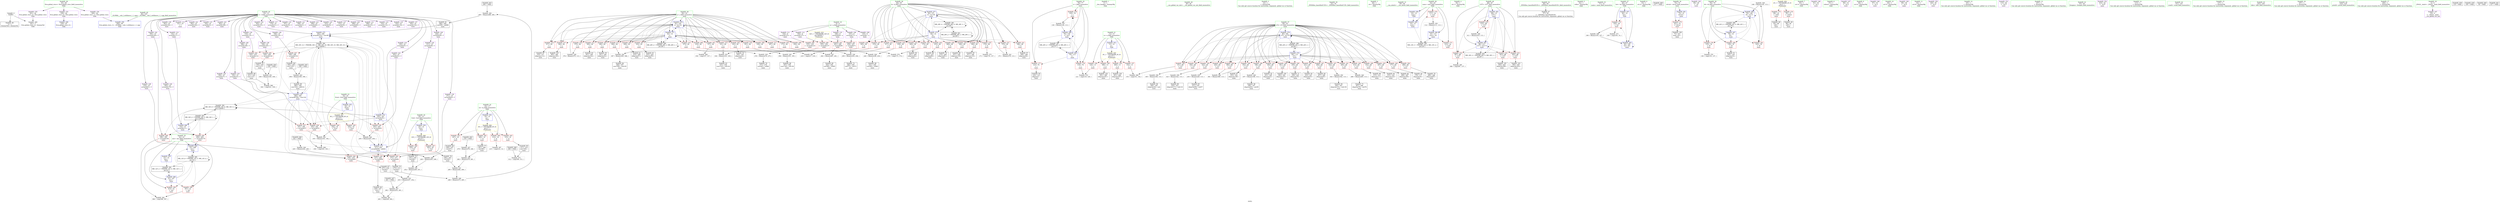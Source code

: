 digraph "SVFG" {
	label="SVFG";

	Node0x55dc4d8a7a90 [shape=record,color=grey,label="{NodeID: 0\nNullPtr}"];
	Node0x55dc4d8a7a90 -> Node0x55dc4d8ca650[style=solid];
	Node0x55dc4d8a7a90 -> Node0x55dc4d8d96f0[style=solid];
	Node0x55dc4d90b230 [shape=record,color=black,label="{NodeID: 443\n294 = PHI()\n}"];
	Node0x55dc4d90b230 -> Node0x55dc4d8dfcb0[style=solid];
	Node0x55dc4d8dfcb0 [shape=record,color=grey,label="{NodeID: 360\n295 = Binary(286, 294, )\n}"];
	Node0x55dc4d8dfcb0 -> Node0x55dc4d8cd340[style=solid];
	Node0x55dc4d8da4f0 [shape=record,color=blue,label="{NodeID: 277\n84\<--371\nk\<--inc149\nmain\n}"];
	Node0x55dc4d8da4f0 -> Node0x55dc4d8cf560[style=dashed];
	Node0x55dc4d8da4f0 -> Node0x55dc4d8cf630[style=dashed];
	Node0x55dc4d8da4f0 -> Node0x55dc4d8cf700[style=dashed];
	Node0x55dc4d8da4f0 -> Node0x55dc4d8cf7d0[style=dashed];
	Node0x55dc4d8da4f0 -> Node0x55dc4d8cf8a0[style=dashed];
	Node0x55dc4d8da4f0 -> Node0x55dc4d8cf970[style=dashed];
	Node0x55dc4d8da4f0 -> Node0x55dc4d8cfa40[style=dashed];
	Node0x55dc4d8da4f0 -> Node0x55dc4d8cfb10[style=dashed];
	Node0x55dc4d8da4f0 -> Node0x55dc4d8cfbe0[style=dashed];
	Node0x55dc4d8da4f0 -> Node0x55dc4d8cfcb0[style=dashed];
	Node0x55dc4d8da4f0 -> Node0x55dc4d8cfd80[style=dashed];
	Node0x55dc4d8da4f0 -> Node0x55dc4d8cfe50[style=dashed];
	Node0x55dc4d8da4f0 -> Node0x55dc4d8d7e20[style=dashed];
	Node0x55dc4d8da4f0 -> Node0x55dc4d8da4f0[style=dashed];
	Node0x55dc4d8da4f0 -> Node0x55dc4d8d5cf0[style=dashed];
	Node0x55dc4d8ce110 [shape=record,color=red,label="{NodeID: 194\n314\<--80\n\<--i15\nmain\n}"];
	Node0x55dc4d8ce110 -> Node0x55dc4d8cd750[style=solid];
	Node0x55dc4d8cac70 [shape=record,color=purple,label="{NodeID: 111\n334\<--8\narrayidx123\<--a\nmain\n}"];
	Node0x55dc4d8cac70 -> Node0x55dc4d8d8a10[style=solid];
	Node0x55dc4d8ac150 [shape=record,color=green,label="{NodeID: 28\n44\<--48\nllvm.global_ctors\<--llvm.global_ctors_field_insensitive\nGlob }"];
	Node0x55dc4d8ac150 -> Node0x55dc4d8d1df0[style=solid];
	Node0x55dc4d8ac150 -> Node0x55dc4d8d1ec0[style=solid];
	Node0x55dc4d8ac150 -> Node0x55dc4d8d1fc0[style=solid];
	Node0x55dc4d8cf7d0 [shape=record,color=red,label="{NodeID: 222\n200\<--84\n\<--k\nmain\n}"];
	Node0x55dc4d8cf7d0 -> Node0x55dc4d8cc160[style=solid];
	Node0x55dc4d8d1290 [shape=record,color=purple,label="{NodeID: 139\n363\<--10\narrayidx144\<--f\nmain\n}"];
	Node0x55dc4d8cbef0 [shape=record,color=black,label="{NodeID: 56\n186\<--185\nidxprom34\<--sub\nmain\n}"];
	Node0x55dc4d8dd430 [shape=record,color=grey,label="{NodeID: 333\n253 = Binary(237, 252, )\n}"];
	Node0x55dc4d8dd430 -> Node0x55dc4d8dda30[style=solid];
	Node0x55dc4d8d8d50 [shape=record,color=red,label="{NodeID: 250\n406\<--405\n\<--arrayidx170\nmain\n}"];
	Node0x55dc4d8d8d50 -> Node0x55dc4d8da900[style=solid];
	Node0x55dc4d8d29b0 [shape=record,color=red,label="{NodeID: 167\n283\<--20\n\<--Ival\nmain\n}"];
	Node0x55dc4d8d29b0 -> Node0x55dc4d8cd0d0[style=solid];
	Node0x55dc4d8cd5b0 [shape=record,color=black,label="{NodeID: 84\n308\<--307\nconv106\<--sub105\nmain\n}"];
	Node0x55dc4d8ace90 [shape=record,color=green,label="{NodeID: 1\n7\<--1\n__dso_handle\<--dummyObj\nGlob }"];
	Node0x55dc4d90b330 [shape=record,color=black,label="{NodeID: 444\n338 = PHI()\n}"];
	Node0x55dc4d90b330 -> Node0x55dc4d8def30[style=solid];
	Node0x55dc4d8dfe30 [shape=record,color=grey,label="{NodeID: 361\n263 = cmp(228, 262, )\n}"];
	Node0x55dc4d8da5c0 [shape=record,color=blue,label="{NodeID: 278\n82\<--376\nj\<--inc152\nmain\n}"];
	Node0x55dc4d8da5c0 -> Node0x55dc4d8ce6c0[style=dashed];
	Node0x55dc4d8da5c0 -> Node0x55dc4d8ce790[style=dashed];
	Node0x55dc4d8da5c0 -> Node0x55dc4d8ce860[style=dashed];
	Node0x55dc4d8da5c0 -> Node0x55dc4d8ce930[style=dashed];
	Node0x55dc4d8da5c0 -> Node0x55dc4d8cea00[style=dashed];
	Node0x55dc4d8da5c0 -> Node0x55dc4d8cead0[style=dashed];
	Node0x55dc4d8da5c0 -> Node0x55dc4d8ceba0[style=dashed];
	Node0x55dc4d8da5c0 -> Node0x55dc4d8cec70[style=dashed];
	Node0x55dc4d8da5c0 -> Node0x55dc4d8ced40[style=dashed];
	Node0x55dc4d8da5c0 -> Node0x55dc4d8cee10[style=dashed];
	Node0x55dc4d8da5c0 -> Node0x55dc4d8ceee0[style=dashed];
	Node0x55dc4d8da5c0 -> Node0x55dc4d8cefb0[style=dashed];
	Node0x55dc4d8da5c0 -> Node0x55dc4d8cf080[style=dashed];
	Node0x55dc4d8da5c0 -> Node0x55dc4d8cf150[style=dashed];
	Node0x55dc4d8da5c0 -> Node0x55dc4d8cf220[style=dashed];
	Node0x55dc4d8da5c0 -> Node0x55dc4d8cf2f0[style=dashed];
	Node0x55dc4d8da5c0 -> Node0x55dc4d8cf3c0[style=dashed];
	Node0x55dc4d8da5c0 -> Node0x55dc4d8cf490[style=dashed];
	Node0x55dc4d8da5c0 -> Node0x55dc4d8da010[style=dashed];
	Node0x55dc4d8da5c0 -> Node0x55dc4d8da5c0[style=dashed];
	Node0x55dc4d8da5c0 -> Node0x55dc4d8f77b0[style=dashed];
	Node0x55dc4d8ce1e0 [shape=record,color=red,label="{NodeID: 195\n322\<--80\n\<--i15\nmain\n}"];
	Node0x55dc4d8ce1e0 -> Node0x55dc4d8dfb30[style=solid];
	Node0x55dc4d8cad40 [shape=record,color=purple,label="{NodeID: 112\n354\<--8\narrayidx137\<--a\nmain\n}"];
	Node0x55dc4d8cad40 -> Node0x55dc4d8d8bb0[style=solid];
	Node0x55dc4d8ac220 [shape=record,color=green,label="{NodeID: 29\n49\<--50\n__cxx_global_var_init\<--__cxx_global_var_init_field_insensitive\n}"];
	Node0x55dc4d8cf8a0 [shape=record,color=red,label="{NodeID: 223\n217\<--84\n\<--k\nmain\n}"];
	Node0x55dc4d8cf8a0 -> Node0x55dc4d8e0130[style=solid];
	Node0x55dc4d8d1360 [shape=record,color=purple,label="{NodeID: 140\n366\<--10\narrayidx146\<--f\nmain\n}"];
	Node0x55dc4d8d1360 -> Node0x55dc4d8da420[style=solid];
	Node0x55dc4d8cbfc0 [shape=record,color=black,label="{NodeID: 57\n189\<--188\nidxprom36\<--\nmain\n}"];
	Node0x55dc4d8dd5b0 [shape=record,color=grey,label="{NodeID: 334\n282 = Binary(279, 281, )\n}"];
	Node0x55dc4d8dd5b0 -> Node0x55dc4d8dd130[style=solid];
	Node0x55dc4d8d8e20 [shape=record,color=blue,label="{NodeID: 251\n13\<--14\nn\<--\nGlob }"];
	Node0x55dc4d8d8e20 -> Node0x55dc4d8f9ad0[style=dashed];
	Node0x55dc4d8d2a80 [shape=record,color=red,label="{NodeID: 168\n397\<--22\n\<--ans\nmain\n}"];
	Node0x55dc4d8d2a80 -> Node0x55dc4d8dffb0[style=solid];
	Node0x55dc4d8cd680 [shape=record,color=black,label="{NodeID: 85\n311\<--310\nconv108\<--\nmain\n}"];
	Node0x55dc4d8cd680 -> Node0x55dc4d8e1030[style=solid];
	Node0x55dc4d8a7970 [shape=record,color=green,label="{NodeID: 2\n14\<--1\n\<--dummyObj\nCan only get source location for instruction, argument, global var or function.}"];
	Node0x55dc4d90b430 [shape=record,color=black,label="{NodeID: 445\n358 = PHI()\n}"];
	Node0x55dc4d90b430 -> Node0x55dc4d8de330[style=solid];
	Node0x55dc4d8dffb0 [shape=record,color=grey,label="{NodeID: 362\n398 = cmp(396, 397, )\n}"];
	Node0x55dc4d8da690 [shape=record,color=blue,label="{NodeID: 279\n80\<--381\ni15\<--inc155\nmain\n}"];
	Node0x55dc4d8da690 -> Node0x55dc4d8d35e0[style=dashed];
	Node0x55dc4d8da690 -> Node0x55dc4d8d36b0[style=dashed];
	Node0x55dc4d8da690 -> Node0x55dc4d8d3780[style=dashed];
	Node0x55dc4d8da690 -> Node0x55dc4d8d3850[style=dashed];
	Node0x55dc4d8da690 -> Node0x55dc4d8d3920[style=dashed];
	Node0x55dc4d8da690 -> Node0x55dc4d8d39f0[style=dashed];
	Node0x55dc4d8da690 -> Node0x55dc4d8d3ac0[style=dashed];
	Node0x55dc4d8da690 -> Node0x55dc4d8d3b90[style=dashed];
	Node0x55dc4d8da690 -> Node0x55dc4d8d3c60[style=dashed];
	Node0x55dc4d8da690 -> Node0x55dc4d8d3d30[style=dashed];
	Node0x55dc4d8da690 -> Node0x55dc4d8cdf70[style=dashed];
	Node0x55dc4d8da690 -> Node0x55dc4d8ce040[style=dashed];
	Node0x55dc4d8da690 -> Node0x55dc4d8ce110[style=dashed];
	Node0x55dc4d8da690 -> Node0x55dc4d8ce1e0[style=dashed];
	Node0x55dc4d8da690 -> Node0x55dc4d8ce2b0[style=dashed];
	Node0x55dc4d8da690 -> Node0x55dc4d8ce380[style=dashed];
	Node0x55dc4d8da690 -> Node0x55dc4d8ce450[style=dashed];
	Node0x55dc4d8da690 -> Node0x55dc4d8ce520[style=dashed];
	Node0x55dc4d8da690 -> Node0x55dc4d8ce5f0[style=dashed];
	Node0x55dc4d8da690 -> Node0x55dc4d8da690[style=dashed];
	Node0x55dc4d8da690 -> Node0x55dc4d8f72b0[style=dashed];
	Node0x55dc4d8ce2b0 [shape=record,color=red,label="{NodeID: 196\n332\<--80\n\<--i15\nmain\n}"];
	Node0x55dc4d8ce2b0 -> Node0x55dc4d8cdc30[style=solid];
	Node0x55dc4d8cae10 [shape=record,color=purple,label="{NodeID: 113\n141\<--10\n\<--f\nmain\n}"];
	Node0x55dc4d8ac2f0 [shape=record,color=green,label="{NodeID: 30\n53\<--54\n_ZNSt8ios_base4InitC1Ev\<--_ZNSt8ios_base4InitC1Ev_field_insensitive\n}"];
	Node0x55dc4d8cf970 [shape=record,color=red,label="{NodeID: 224\n233\<--84\n\<--k\nmain\n}"];
	Node0x55dc4d8cf970 -> Node0x55dc4d8cc710[style=solid];
	Node0x55dc4d8d1430 [shape=record,color=purple,label="{NodeID: 141\n392\<--10\narrayidx162\<--f\nmain\n}"];
	Node0x55dc4d8cc090 [shape=record,color=black,label="{NodeID: 58\n198\<--197\nidxprom40\<--sub39\nmain\n}"];
	Node0x55dc4d8dd730 [shape=record,color=grey,label="{NodeID: 335\n230 = Binary(229, 113, )\n}"];
	Node0x55dc4d8dd730 -> Node0x55dc4d8cc640[style=solid];
	Node0x55dc4d8d8ef0 [shape=record,color=blue,label="{NodeID: 252\n16\<--14\nm\<--\nGlob }"];
	Node0x55dc4d8d8ef0 -> Node0x55dc4d8f9bb0[style=dashed];
	Node0x55dc4d8d2b50 [shape=record,color=red,label="{NodeID: 169\n415\<--22\n\<--ans\nmain\n}"];
	Node0x55dc4d8cd750 [shape=record,color=black,label="{NodeID: 86\n315\<--314\nidxprom111\<--\nmain\n}"];
	Node0x55dc4d8a7d90 [shape=record,color=green,label="{NodeID: 3\n28\<--1\n.str\<--dummyObj\nGlob }"];
	Node0x55dc4d90b530 [shape=record,color=black,label="{NodeID: 446\n242 = PHI()\n}"];
	Node0x55dc4d90b530 -> Node0x55dc4d8dc9b0[style=solid];
	Node0x55dc4d8e0130 [shape=record,color=grey,label="{NodeID: 363\n219 = cmp(217, 218, )\n}"];
	Node0x55dc4d8da760 [shape=record,color=blue,label="{NodeID: 280\n22\<--167\nans\<--\nmain\n}"];
	Node0x55dc4d8da760 -> Node0x55dc4d8d2a80[style=dashed];
	Node0x55dc4d8da760 -> Node0x55dc4d8d2b50[style=dashed];
	Node0x55dc4d8da760 -> Node0x55dc4d8da900[style=dashed];
	Node0x55dc4d8da760 -> Node0x55dc4d8d4710[style=dashed];
	Node0x55dc4d8da760 -> Node0x55dc4d8f59b0[style=dashed];
	Node0x55dc4d8ce380 [shape=record,color=red,label="{NodeID: 197\n342\<--80\n\<--i15\nmain\n}"];
	Node0x55dc4d8ce380 -> Node0x55dc4d8dedb0[style=solid];
	Node0x55dc4d8caee0 [shape=record,color=purple,label="{NodeID: 114\n142\<--10\narrayidx11\<--f\nmain\n}"];
	Node0x55dc4d8caee0 -> Node0x55dc4d8d9da0[style=solid];
	Node0x55dc4d8ac3f0 [shape=record,color=green,label="{NodeID: 31\n59\<--60\n__cxa_atexit\<--__cxa_atexit_field_insensitive\n}"];
	Node0x55dc4d8d5cf0 [shape=record,color=black,label="{NodeID: 391\nMR_28V_4 = PHI(MR_28V_6, MR_28V_3, )\npts\{85 \}\n}"];
	Node0x55dc4d8d5cf0 -> Node0x55dc4d8da1b0[style=dashed];
	Node0x55dc4d8d5cf0 -> Node0x55dc4d8d5cf0[style=dashed];
	Node0x55dc4d8d5cf0 -> Node0x55dc4d8f84c0[style=dashed];
	Node0x55dc4d8cfa40 [shape=record,color=red,label="{NodeID: 225\n238\<--84\n\<--k\nmain\n}"];
	Node0x55dc4d8cfa40 -> Node0x55dc4d8dccb0[style=solid];
	Node0x55dc4d8d1500 [shape=record,color=purple,label="{NodeID: 142\n395\<--10\narrayidx164\<--f\nmain\n}"];
	Node0x55dc4d8d1500 -> Node0x55dc4d8d8c80[style=solid];
	Node0x55dc4d8cc160 [shape=record,color=black,label="{NodeID: 59\n201\<--200\nidxprom42\<--\nmain\n}"];
	Node0x55dc4d8fa710 [shape=record,color=yellow,style=double,label="{NodeID: 419\n32V_1 = ENCHI(MR_32V_0)\npts\{90000 \}\nFun[main]}"];
	Node0x55dc4d8fa710 -> Node0x55dc4d8d8600[style=dashed];
	Node0x55dc4d8fa710 -> Node0x55dc4d8d87a0[style=dashed];
	Node0x55dc4d8fa710 -> Node0x55dc4d8d8a10[style=dashed];
	Node0x55dc4d8fa710 -> Node0x55dc4d8d8bb0[style=dashed];
	Node0x55dc4d8dd8b0 [shape=record,color=grey,label="{NodeID: 336\n259 = Binary(254, 258, )\n}"];
	Node0x55dc4d8dd8b0 -> Node0x55dc4d8ccbf0[style=solid];
	Node0x55dc4d8d8ff0 [shape=record,color=blue,label="{NodeID: 253\n18\<--14\nDval\<--\nGlob }"];
	Node0x55dc4d8d8ff0 -> Node0x55dc4d8f9c90[style=dashed];
	Node0x55dc4d8d2c20 [shape=record,color=red,label="{NodeID: 170\n111\<--24\n\<--num\nmain\n}"];
	Node0x55dc4d8d2c20 -> Node0x55dc4d8df530[style=solid];
	Node0x55dc4d8cd820 [shape=record,color=black,label="{NodeID: 87\n318\<--317\nidxprom113\<--\nmain\n}"];
	Node0x55dc4d8ab290 [shape=record,color=green,label="{NodeID: 4\n30\<--1\n.str.1\<--dummyObj\nGlob }"];
	Node0x55dc4d90b630 [shape=record,color=black,label="{NodeID: 447\n261 = PHI()\n}"];
	Node0x55dc4d90b630 -> Node0x55dc4d8dda30[style=solid];
	Node0x55dc4d8e02b0 [shape=record,color=grey,label="{NodeID: 364\n158 = cmp(157, 137, )\n}"];
	Node0x55dc4d8da830 [shape=record,color=blue,label="{NodeID: 281\n86\<--14\ni157\<--\nmain\n}"];
	Node0x55dc4d8da830 -> Node0x55dc4d8d7eb0[style=dashed];
	Node0x55dc4d8da830 -> Node0x55dc4d8d7f80[style=dashed];
	Node0x55dc4d8da830 -> Node0x55dc4d8d8050[style=dashed];
	Node0x55dc4d8da830 -> Node0x55dc4d8d8120[style=dashed];
	Node0x55dc4d8da830 -> Node0x55dc4d8da9d0[style=dashed];
	Node0x55dc4d8da830 -> Node0x55dc4d8f85b0[style=dashed];
	Node0x55dc4d8ce450 [shape=record,color=red,label="{NodeID: 198\n352\<--80\n\<--i15\nmain\n}"];
	Node0x55dc4d8ce450 -> Node0x55dc4d8cb130[style=solid];
	Node0x55dc4d8cff90 [shape=record,color=purple,label="{NodeID: 115\n162\<--10\narrayidx23\<--f\nmain\n}"];
	Node0x55dc4d8c9c10 [shape=record,color=green,label="{NodeID: 32\n58\<--64\n_ZNSt8ios_base4InitD1Ev\<--_ZNSt8ios_base4InitD1Ev_field_insensitive\n}"];
	Node0x55dc4d8c9c10 -> Node0x55dc4d8ca750[style=solid];
	Node0x55dc4d8f4fe0 [shape=record,color=black,label="{NodeID: 392\nMR_34V_6 = PHI(MR_34V_8, MR_34V_5, )\npts\{120000 \}\n}"];
	Node0x55dc4d8f4fe0 -> Node0x55dc4d8d8c80[style=dashed];
	Node0x55dc4d8f4fe0 -> Node0x55dc4d8d8d50[style=dashed];
	Node0x55dc4d8f4fe0 -> Node0x55dc4d8da0e0[style=dashed];
	Node0x55dc4d8f4fe0 -> Node0x55dc4d8f4fe0[style=dashed];
	Node0x55dc4d8f4fe0 -> Node0x55dc4d8f8ab0[style=dashed];
	Node0x55dc4d8cfb10 [shape=record,color=red,label="{NodeID: 226\n269\<--84\n\<--k\nmain\n}"];
	Node0x55dc4d8cfb10 -> Node0x55dc4d8ccd90[style=solid];
	Node0x55dc4d8d15d0 [shape=record,color=purple,label="{NodeID: 143\n402\<--10\narrayidx168\<--f\nmain\n}"];
	Node0x55dc4d8cc230 [shape=record,color=black,label="{NodeID: 60\n207\<--206\nidxprom45\<--\nmain\n}"];
	Node0x55dc4d8dda30 [shape=record,color=grey,label="{NodeID: 337\n262 = Binary(253, 261, )\n}"];
	Node0x55dc4d8dda30 -> Node0x55dc4d8dfe30[style=solid];
	Node0x55dc4d8d90f0 [shape=record,color=blue,label="{NodeID: 254\n20\<--14\nIval\<--\nGlob }"];
	Node0x55dc4d8d90f0 -> Node0x55dc4d8f9d70[style=dashed];
	Node0x55dc4d8d2cf0 [shape=record,color=red,label="{NodeID: 171\n414\<--24\n\<--num\nmain\n}"];
	Node0x55dc4d8cd8f0 [shape=record,color=black,label="{NodeID: 88\n321\<--320\nconv115\<--\nmain\n}"];
	Node0x55dc4d8cd8f0 -> Node0x55dc4d8e08b0[style=solid];
	Node0x55dc4d8ab320 [shape=record,color=green,label="{NodeID: 5\n32\<--1\nstdin\<--dummyObj\nGlob }"];
	Node0x55dc4d90b730 [shape=record,color=black,label="{NodeID: 448\n309 = PHI()\n}"];
	Node0x55dc4d90b730 -> Node0x55dc4d8e1030[style=solid];
	Node0x55dc4d8e0430 [shape=record,color=grey,label="{NodeID: 365\n388 = cmp(387, 137, )\n}"];
	Node0x55dc4d8da900 [shape=record,color=blue,label="{NodeID: 282\n22\<--406\nans\<--\nmain\n}"];
	Node0x55dc4d8da900 -> Node0x55dc4d8d4710[style=dashed];
	Node0x55dc4d8ce520 [shape=record,color=red,label="{NodeID: 199\n361\<--80\n\<--i15\nmain\n}"];
	Node0x55dc4d8ce520 -> Node0x55dc4d8cb3a0[style=solid];
	Node0x55dc4d8d0020 [shape=record,color=purple,label="{NodeID: 116\n165\<--10\narrayidx25\<--f\nmain\n}"];
	Node0x55dc4d8d0020 -> Node0x55dc4d8da0e0[style=solid];
	Node0x55dc4d8c9ca0 [shape=record,color=green,label="{NodeID: 33\n71\<--72\nmain\<--main_field_insensitive\n}"];
	Node0x55dc4d8cfbe0 [shape=record,color=red,label="{NodeID: 227\n274\<--84\n\<--k\nmain\n}"];
	Node0x55dc4d8cfbe0 -> Node0x55dc4d8dcfb0[style=solid];
	Node0x55dc4d8d16a0 [shape=record,color=purple,label="{NodeID: 144\n405\<--10\narrayidx170\<--f\nmain\n}"];
	Node0x55dc4d8d16a0 -> Node0x55dc4d8d8d50[style=solid];
	Node0x55dc4d8cc300 [shape=record,color=black,label="{NodeID: 61\n210\<--209\nidxprom47\<--\nmain\n}"];
	Node0x55dc4d8ddbb0 [shape=record,color=grey,label="{NodeID: 338\n376 = Binary(375, 113, )\n}"];
	Node0x55dc4d8ddbb0 -> Node0x55dc4d8da5c0[style=solid];
	Node0x55dc4d8d91f0 [shape=record,color=blue,label="{NodeID: 255\n22\<--14\nans\<--\nGlob }"];
	Node0x55dc4d8d91f0 -> Node0x55dc4d8f59b0[style=dashed];
	Node0x55dc4d8d2dc0 [shape=record,color=red,label="{NodeID: 172\n105\<--26\n\<--tot\nmain\n}"];
	Node0x55dc4d8d2dc0 -> Node0x55dc4d8df9b0[style=solid];
	Node0x55dc4d8d2dc0 -> Node0x55dc4d8e0d30[style=solid];
	Node0x55dc4d8cd9c0 [shape=record,color=black,label="{NodeID: 89\n324\<--323\nidxprom117\<--sub116\nmain\n}"];
	Node0x55dc4d8ab3b0 [shape=record,color=green,label="{NodeID: 6\n33\<--1\n.str.2\<--dummyObj\nGlob }"];
	Node0x55dc4d90b830 [shape=record,color=black,label="{NodeID: 449\n417 = PHI()\n}"];
	Node0x55dc4d8e05b0 [shape=record,color=grey,label="{NodeID: 366\n153 = cmp(151, 152, )\n}"];
	Node0x55dc4d8da9d0 [shape=record,color=blue,label="{NodeID: 283\n86\<--411\ni157\<--inc173\nmain\n}"];
	Node0x55dc4d8da9d0 -> Node0x55dc4d8d7eb0[style=dashed];
	Node0x55dc4d8da9d0 -> Node0x55dc4d8d7f80[style=dashed];
	Node0x55dc4d8da9d0 -> Node0x55dc4d8d8050[style=dashed];
	Node0x55dc4d8da9d0 -> Node0x55dc4d8d8120[style=dashed];
	Node0x55dc4d8da9d0 -> Node0x55dc4d8da9d0[style=dashed];
	Node0x55dc4d8da9d0 -> Node0x55dc4d8f85b0[style=dashed];
	Node0x55dc4d8ce5f0 [shape=record,color=red,label="{NodeID: 200\n380\<--80\n\<--i15\nmain\n}"];
	Node0x55dc4d8ce5f0 -> Node0x55dc4d8de1b0[style=solid];
	Node0x55dc4d8d00b0 [shape=record,color=purple,label="{NodeID: 117\n179\<--10\narrayidx31\<--f\nmain\n}"];
	Node0x55dc4d8c9d30 [shape=record,color=green,label="{NodeID: 34\n74\<--75\nretval\<--retval_field_insensitive\nmain\n}"];
	Node0x55dc4d8c9d30 -> Node0x55dc4d8d3030[style=solid];
	Node0x55dc4d8c9d30 -> Node0x55dc4d8d97f0[style=solid];
	Node0x55dc4d8f59b0 [shape=record,color=black,label="{NodeID: 394\nMR_12V_2 = PHI(MR_12V_4, MR_12V_1, )\npts\{23 \}\n}"];
	Node0x55dc4d8f59b0 -> Node0x55dc4d8da760[style=dashed];
	Node0x55dc4d8cfcb0 [shape=record,color=red,label="{NodeID: 228\n305\<--84\n\<--k\nmain\n}"];
	Node0x55dc4d8cfcb0 -> Node0x55dc4d8df3b0[style=solid];
	Node0x55dc4d8d1770 [shape=record,color=purple,label="{NodeID: 145\n90\<--28\n\<--.str\nmain\n}"];
	Node0x55dc4d8cc3d0 [shape=record,color=black,label="{NodeID: 62\n222\<--221\nidxprom53\<--\nmain\n}"];
	Node0x55dc4d8ddd30 [shape=record,color=grey,label="{NodeID: 339\n146 = Binary(145, 113, )\n}"];
	Node0x55dc4d8ddd30 -> Node0x55dc4d8d9e70[style=solid];
	Node0x55dc4d8d92f0 [shape=record,color=blue,label="{NodeID: 256\n24\<--14\nnum\<--\nGlob }"];
	Node0x55dc4d8d92f0 -> Node0x55dc4d8d98c0[style=dashed];
	Node0x55dc4d8d2e90 [shape=record,color=red,label="{NodeID: 173\n89\<--32\n\<--stdin\nmain\n}"];
	Node0x55dc4d8d2e90 -> Node0x55dc4d8cb870[style=solid];
	Node0x55dc4d8cda90 [shape=record,color=black,label="{NodeID: 90\n327\<--326\nidxprom119\<--\nmain\n}"];
	Node0x55dc4d8ab440 [shape=record,color=green,label="{NodeID: 7\n35\<--1\n.str.3\<--dummyObj\nGlob }"];
	Node0x55dc4d8e0730 [shape=record,color=grey,label="{NodeID: 367\n215 = cmp(214, 14, )\n}"];
	Node0x55dc4d8ce6c0 [shape=record,color=red,label="{NodeID: 201\n157\<--82\n\<--j\nmain\n}"];
	Node0x55dc4d8ce6c0 -> Node0x55dc4d8e02b0[style=solid];
	Node0x55dc4d8d0180 [shape=record,color=purple,label="{NodeID: 118\n182\<--10\narrayidx33\<--f\nmain\n}"];
	Node0x55dc4d8d0180 -> Node0x55dc4d8d81f0[style=solid];
	Node0x55dc4d8c9dc0 [shape=record,color=green,label="{NodeID: 35\n76\<--77\ni\<--i_field_insensitive\nmain\n}"];
	Node0x55dc4d8c9dc0 -> Node0x55dc4d8d3100[style=solid];
	Node0x55dc4d8c9dc0 -> Node0x55dc4d8d31d0[style=solid];
	Node0x55dc4d8c9dc0 -> Node0x55dc4d8d32a0[style=solid];
	Node0x55dc4d8c9dc0 -> Node0x55dc4d8d9b30[style=solid];
	Node0x55dc4d8c9dc0 -> Node0x55dc4d8d9c00[style=solid];
	Node0x55dc4d8f5eb0 [shape=record,color=black,label="{NodeID: 395\nMR_14V_3 = PHI(MR_14V_4, MR_14V_2, )\npts\{25 \}\n}"];
	Node0x55dc4d8f5eb0 -> Node0x55dc4d8d2c20[style=dashed];
	Node0x55dc4d8f5eb0 -> Node0x55dc4d8d9a60[style=dashed];
	Node0x55dc4d8cfd80 [shape=record,color=red,label="{NodeID: 229\n326\<--84\n\<--k\nmain\n}"];
	Node0x55dc4d8cfd80 -> Node0x55dc4d8cda90[style=solid];
	Node0x55dc4d8d1840 [shape=record,color=purple,label="{NodeID: 146\n91\<--30\n\<--.str.1\nmain\n}"];
	Node0x55dc4d8cc4a0 [shape=record,color=black,label="{NodeID: 63\n225\<--224\nidxprom55\<--\nmain\n}"];
	Node0x55dc4d8ddeb0 [shape=record,color=grey,label="{NodeID: 340\n266 = Binary(265, 113, )\n}"];
	Node0x55dc4d8ddeb0 -> Node0x55dc4d8cccc0[style=solid];
	Node0x55dc4d8d93f0 [shape=record,color=blue,label="{NodeID: 257\n26\<--14\ntot\<--\nGlob }"];
	Node0x55dc4d8d93f0 -> Node0x55dc4d8d2dc0[style=dashed];
	Node0x55dc4d8d93f0 -> Node0x55dc4d8d9990[style=dashed];
	Node0x55dc4d8d2f60 [shape=record,color=red,label="{NodeID: 174\n95\<--37\n\<--stdout\nmain\n}"];
	Node0x55dc4d8d2f60 -> Node0x55dc4d8cb940[style=solid];
	Node0x55dc4d8cdb60 [shape=record,color=black,label="{NodeID: 91\n330\<--329\nconv121\<--\nmain\n}"];
	Node0x55dc4d8cdb60 -> Node0x55dc4d8def30[style=solid];
	Node0x55dc4d8ac5e0 [shape=record,color=green,label="{NodeID: 8\n37\<--1\nstdout\<--dummyObj\nGlob }"];
	Node0x55dc4d8e08b0 [shape=record,color=grey,label="{NodeID: 368\n340 = cmp(321, 339, )\n}"];
	Node0x55dc4d8ce790 [shape=record,color=red,label="{NodeID: 202\n163\<--82\n\<--j\nmain\n}"];
	Node0x55dc4d8ce790 -> Node0x55dc4d8cbc80[style=solid];
	Node0x55dc4d8d0250 [shape=record,color=purple,label="{NodeID: 119\n187\<--10\narrayidx35\<--f\nmain\n}"];
	Node0x55dc4d8c9e50 [shape=record,color=green,label="{NodeID: 36\n78\<--79\ni6\<--i6_field_insensitive\nmain\n}"];
	Node0x55dc4d8c9e50 -> Node0x55dc4d8d3370[style=solid];
	Node0x55dc4d8c9e50 -> Node0x55dc4d8d3440[style=solid];
	Node0x55dc4d8c9e50 -> Node0x55dc4d8d3510[style=solid];
	Node0x55dc4d8c9e50 -> Node0x55dc4d8d9cd0[style=solid];
	Node0x55dc4d8c9e50 -> Node0x55dc4d8d9e70[style=solid];
	Node0x55dc4d8cfe50 [shape=record,color=red,label="{NodeID: 230\n346\<--84\n\<--k\nmain\n}"];
	Node0x55dc4d8cfe50 -> Node0x55dc4d8cdea0[style=solid];
	Node0x55dc4d8d1910 [shape=record,color=purple,label="{NodeID: 147\n96\<--33\n\<--.str.2\nmain\n}"];
	Node0x55dc4d8cc570 [shape=record,color=black,label="{NodeID: 64\n228\<--227\nconv\<--\nmain\n}"];
	Node0x55dc4d8cc570 -> Node0x55dc4d8dfe30[style=solid];
	Node0x55dc4d8de030 [shape=record,color=grey,label="{NodeID: 341\n371 = Binary(370, 113, )\n}"];
	Node0x55dc4d8de030 -> Node0x55dc4d8da4f0[style=solid];
	Node0x55dc4d8d94f0 [shape=record,color=blue,label="{NodeID: 258\n439\<--45\nllvm.global_ctors_0\<--\nGlob }"];
	Node0x55dc4d8d3030 [shape=record,color=red,label="{NodeID: 175\n421\<--74\n\<--retval\nmain\n}"];
	Node0x55dc4d8d3030 -> Node0x55dc4d8ca860[style=solid];
	Node0x55dc4d8cdc30 [shape=record,color=black,label="{NodeID: 92\n333\<--332\nidxprom122\<--\nmain\n}"];
	Node0x55dc4d8ac670 [shape=record,color=green,label="{NodeID: 9\n38\<--1\n.str.4\<--dummyObj\nGlob }"];
	Node0x55dc4d8e0a30 [shape=record,color=grey,label="{NodeID: 369\n194 = cmp(183, 193, )\n}"];
	Node0x55dc4d8ce860 [shape=record,color=red,label="{NodeID: 203\n173\<--82\n\<--j\nmain\n}"];
	Node0x55dc4d8ce860 -> Node0x55dc4d8e11b0[style=solid];
	Node0x55dc4d8d0320 [shape=record,color=purple,label="{NodeID: 120\n190\<--10\narrayidx37\<--f\nmain\n}"];
	Node0x55dc4d8d0320 -> Node0x55dc4d8d82c0[style=solid];
	Node0x55dc4d8c9ee0 [shape=record,color=green,label="{NodeID: 37\n80\<--81\ni15\<--i15_field_insensitive\nmain\n}"];
	Node0x55dc4d8c9ee0 -> Node0x55dc4d8d35e0[style=solid];
	Node0x55dc4d8c9ee0 -> Node0x55dc4d8d36b0[style=solid];
	Node0x55dc4d8c9ee0 -> Node0x55dc4d8d3780[style=solid];
	Node0x55dc4d8c9ee0 -> Node0x55dc4d8d3850[style=solid];
	Node0x55dc4d8c9ee0 -> Node0x55dc4d8d3920[style=solid];
	Node0x55dc4d8c9ee0 -> Node0x55dc4d8d39f0[style=solid];
	Node0x55dc4d8c9ee0 -> Node0x55dc4d8d3ac0[style=solid];
	Node0x55dc4d8c9ee0 -> Node0x55dc4d8d3b90[style=solid];
	Node0x55dc4d8c9ee0 -> Node0x55dc4d8d3c60[style=solid];
	Node0x55dc4d8c9ee0 -> Node0x55dc4d8d3d30[style=solid];
	Node0x55dc4d8c9ee0 -> Node0x55dc4d8cdf70[style=solid];
	Node0x55dc4d8c9ee0 -> Node0x55dc4d8ce040[style=solid];
	Node0x55dc4d8c9ee0 -> Node0x55dc4d8ce110[style=solid];
	Node0x55dc4d8c9ee0 -> Node0x55dc4d8ce1e0[style=solid];
	Node0x55dc4d8c9ee0 -> Node0x55dc4d8ce2b0[style=solid];
	Node0x55dc4d8c9ee0 -> Node0x55dc4d8ce380[style=solid];
	Node0x55dc4d8c9ee0 -> Node0x55dc4d8ce450[style=solid];
	Node0x55dc4d8c9ee0 -> Node0x55dc4d8ce520[style=solid];
	Node0x55dc4d8c9ee0 -> Node0x55dc4d8ce5f0[style=solid];
	Node0x55dc4d8c9ee0 -> Node0x55dc4d8d9f40[style=solid];
	Node0x55dc4d8c9ee0 -> Node0x55dc4d8da690[style=solid];
	Node0x55dc4d8f68b0 [shape=record,color=black,label="{NodeID: 397\nMR_20V_2 = PHI(MR_20V_4, MR_20V_1, )\npts\{77 \}\n}"];
	Node0x55dc4d8f68b0 -> Node0x55dc4d8d9b30[style=dashed];
	Node0x55dc4d8d7e20 [shape=record,color=red,label="{NodeID: 231\n370\<--84\n\<--k\nmain\n}"];
	Node0x55dc4d8d7e20 -> Node0x55dc4d8de030[style=solid];
	Node0x55dc4d8d19e0 [shape=record,color=purple,label="{NodeID: 148\n97\<--35\n\<--.str.3\nmain\n}"];
	Node0x55dc4d8cc640 [shape=record,color=black,label="{NodeID: 65\n231\<--230\nidxprom58\<--sub57\nmain\n}"];
	Node0x55dc4d8de1b0 [shape=record,color=grey,label="{NodeID: 342\n381 = Binary(380, 113, )\n}"];
	Node0x55dc4d8de1b0 -> Node0x55dc4d8da690[style=solid];
	Node0x55dc4d8d95f0 [shape=record,color=blue,label="{NodeID: 259\n440\<--46\nllvm.global_ctors_1\<--_GLOBAL__sub_I_withleave_1_1.cpp\nGlob }"];
	Node0x55dc4d8d3100 [shape=record,color=red,label="{NodeID: 176\n119\<--76\n\<--i\nmain\n}"];
	Node0x55dc4d8d3100 -> Node0x55dc4d8e0eb0[style=solid];
	Node0x55dc4d8cdd00 [shape=record,color=black,label="{NodeID: 93\n337\<--336\nconv125\<--sub124\nmain\n}"];
	Node0x55dc4d8ac700 [shape=record,color=green,label="{NodeID: 10\n40\<--1\n.str.5\<--dummyObj\nGlob }"];
	Node0x55dc4d8e0bb0 [shape=record,color=grey,label="{NodeID: 370\n136 = cmp(135, 137, )\n}"];
	Node0x55dc4d8ce930 [shape=record,color=red,label="{NodeID: 204\n180\<--82\n\<--j\nmain\n}"];
	Node0x55dc4d8ce930 -> Node0x55dc4d8cbe20[style=solid];
	Node0x55dc4d8d03f0 [shape=record,color=purple,label="{NodeID: 121\n199\<--10\narrayidx41\<--f\nmain\n}"];
	Node0x55dc4d8c9f70 [shape=record,color=green,label="{NodeID: 38\n82\<--83\nj\<--j_field_insensitive\nmain\n}"];
	Node0x55dc4d8c9f70 -> Node0x55dc4d8ce6c0[style=solid];
	Node0x55dc4d8c9f70 -> Node0x55dc4d8ce790[style=solid];
	Node0x55dc4d8c9f70 -> Node0x55dc4d8ce860[style=solid];
	Node0x55dc4d8c9f70 -> Node0x55dc4d8ce930[style=solid];
	Node0x55dc4d8c9f70 -> Node0x55dc4d8cea00[style=solid];
	Node0x55dc4d8c9f70 -> Node0x55dc4d8cead0[style=solid];
	Node0x55dc4d8c9f70 -> Node0x55dc4d8ceba0[style=solid];
	Node0x55dc4d8c9f70 -> Node0x55dc4d8cec70[style=solid];
	Node0x55dc4d8c9f70 -> Node0x55dc4d8ced40[style=solid];
	Node0x55dc4d8c9f70 -> Node0x55dc4d8cee10[style=solid];
	Node0x55dc4d8c9f70 -> Node0x55dc4d8ceee0[style=solid];
	Node0x55dc4d8c9f70 -> Node0x55dc4d8cefb0[style=solid];
	Node0x55dc4d8c9f70 -> Node0x55dc4d8cf080[style=solid];
	Node0x55dc4d8c9f70 -> Node0x55dc4d8cf150[style=solid];
	Node0x55dc4d8c9f70 -> Node0x55dc4d8cf220[style=solid];
	Node0x55dc4d8c9f70 -> Node0x55dc4d8cf2f0[style=solid];
	Node0x55dc4d8c9f70 -> Node0x55dc4d8cf3c0[style=solid];
	Node0x55dc4d8c9f70 -> Node0x55dc4d8cf490[style=solid];
	Node0x55dc4d8c9f70 -> Node0x55dc4d8da010[style=solid];
	Node0x55dc4d8c9f70 -> Node0x55dc4d8da5c0[style=solid];
	Node0x55dc4d8f6db0 [shape=record,color=black,label="{NodeID: 398\nMR_22V_2 = PHI(MR_22V_4, MR_22V_1, )\npts\{79 \}\n}"];
	Node0x55dc4d8f6db0 -> Node0x55dc4d8d9cd0[style=dashed];
	Node0x55dc4d8d7eb0 [shape=record,color=red,label="{NodeID: 232\n387\<--86\n\<--i157\nmain\n}"];
	Node0x55dc4d8d7eb0 -> Node0x55dc4d8e0430[style=solid];
	Node0x55dc4d8d1ab0 [shape=record,color=purple,label="{NodeID: 149\n99\<--38\n\<--.str.4\nmain\n}"];
	Node0x55dc4d8cc710 [shape=record,color=black,label="{NodeID: 66\n234\<--233\nidxprom60\<--\nmain\n}"];
	Node0x55dc4d8de330 [shape=record,color=grey,label="{NodeID: 343\n359 = Binary(350, 358, )\n}"];
	Node0x55dc4d8de330 -> Node0x55dc4d8cb2d0[style=solid];
	Node0x55dc4d8d96f0 [shape=record,color=blue, style = dotted,label="{NodeID: 260\n441\<--3\nllvm.global_ctors_2\<--dummyVal\nGlob }"];
	Node0x55dc4d8d31d0 [shape=record,color=red,label="{NodeID: 177\n123\<--76\n\<--i\nmain\n}"];
	Node0x55dc4d8d31d0 -> Node0x55dc4d8cba10[style=solid];
	Node0x55dc4d8cddd0 [shape=record,color=black,label="{NodeID: 94\n344\<--343\nidxprom131\<--sub130\nmain\n}"];
	Node0x55dc4d8ac7d0 [shape=record,color=green,label="{NodeID: 11\n42\<--1\n.str.6\<--dummyObj\nGlob }"];
	Node0x55dc4d8e0d30 [shape=record,color=grey,label="{NodeID: 371\n109 = cmp(105, 14, )\n}"];
	Node0x55dc4d8cea00 [shape=record,color=red,label="{NodeID: 205\n209\<--82\n\<--j\nmain\n}"];
	Node0x55dc4d8cea00 -> Node0x55dc4d8cc300[style=solid];
	Node0x55dc4d8d04c0 [shape=record,color=purple,label="{NodeID: 122\n202\<--10\narrayidx43\<--f\nmain\n}"];
	Node0x55dc4d8d04c0 -> Node0x55dc4d8d8390[style=solid];
	Node0x55dc4d8ca040 [shape=record,color=green,label="{NodeID: 39\n84\<--85\nk\<--k_field_insensitive\nmain\n}"];
	Node0x55dc4d8ca040 -> Node0x55dc4d8cf560[style=solid];
	Node0x55dc4d8ca040 -> Node0x55dc4d8cf630[style=solid];
	Node0x55dc4d8ca040 -> Node0x55dc4d8cf700[style=solid];
	Node0x55dc4d8ca040 -> Node0x55dc4d8cf7d0[style=solid];
	Node0x55dc4d8ca040 -> Node0x55dc4d8cf8a0[style=solid];
	Node0x55dc4d8ca040 -> Node0x55dc4d8cf970[style=solid];
	Node0x55dc4d8ca040 -> Node0x55dc4d8cfa40[style=solid];
	Node0x55dc4d8ca040 -> Node0x55dc4d8cfb10[style=solid];
	Node0x55dc4d8ca040 -> Node0x55dc4d8cfbe0[style=solid];
	Node0x55dc4d8ca040 -> Node0x55dc4d8cfcb0[style=solid];
	Node0x55dc4d8ca040 -> Node0x55dc4d8cfd80[style=solid];
	Node0x55dc4d8ca040 -> Node0x55dc4d8cfe50[style=solid];
	Node0x55dc4d8ca040 -> Node0x55dc4d8d7e20[style=solid];
	Node0x55dc4d8ca040 -> Node0x55dc4d8da1b0[style=solid];
	Node0x55dc4d8ca040 -> Node0x55dc4d8da4f0[style=solid];
	Node0x55dc4d8f72b0 [shape=record,color=black,label="{NodeID: 399\nMR_24V_2 = PHI(MR_24V_4, MR_24V_1, )\npts\{81 \}\n}"];
	Node0x55dc4d8f72b0 -> Node0x55dc4d8d9f40[style=dashed];
	Node0x55dc4d8d7f80 [shape=record,color=red,label="{NodeID: 233\n393\<--86\n\<--i157\nmain\n}"];
	Node0x55dc4d8d7f80 -> Node0x55dc4d8cb610[style=solid];
	Node0x55dc4d8d1b80 [shape=record,color=purple,label="{NodeID: 150\n126\<--38\n\<--.str.4\nmain\n}"];
	Node0x55dc4d8cc7e0 [shape=record,color=black,label="{NodeID: 67\n237\<--236\nconv62\<--\nmain\n}"];
	Node0x55dc4d8cc7e0 -> Node0x55dc4d8dd430[style=solid];
	Node0x55dc4d8de4b0 [shape=record,color=grey,label="{NodeID: 344\n205 = Binary(203, 204, )\n}"];
	Node0x55dc4d8de4b0 -> Node0x55dc4d8da280[style=solid];
	Node0x55dc4d8d97f0 [shape=record,color=blue,label="{NodeID: 261\n74\<--14\nretval\<--\nmain\n}"];
	Node0x55dc4d8d97f0 -> Node0x55dc4d8d3030[style=dashed];
	Node0x55dc4d8d32a0 [shape=record,color=red,label="{NodeID: 178\n129\<--76\n\<--i\nmain\n}"];
	Node0x55dc4d8d32a0 -> Node0x55dc4d8df830[style=solid];
	Node0x55dc4d8cdea0 [shape=record,color=black,label="{NodeID: 95\n347\<--346\nidxprom133\<--\nmain\n}"];
	Node0x55dc4d8ac8a0 [shape=record,color=green,label="{NodeID: 12\n45\<--1\n\<--dummyObj\nCan only get source location for instruction, argument, global var or function.}"];
	Node0x55dc4d8e0eb0 [shape=record,color=grey,label="{NodeID: 372\n121 = cmp(119, 120, )\n}"];
	Node0x55dc4d8cead0 [shape=record,color=red,label="{NodeID: 206\n218\<--82\n\<--j\nmain\n}"];
	Node0x55dc4d8cead0 -> Node0x55dc4d8e0130[style=solid];
	Node0x55dc4d8d0590 [shape=record,color=purple,label="{NodeID: 123\n208\<--10\narrayidx46\<--f\nmain\n}"];
	Node0x55dc4d8ca110 [shape=record,color=green,label="{NodeID: 40\n86\<--87\ni157\<--i157_field_insensitive\nmain\n}"];
	Node0x55dc4d8ca110 -> Node0x55dc4d8d7eb0[style=solid];
	Node0x55dc4d8ca110 -> Node0x55dc4d8d7f80[style=solid];
	Node0x55dc4d8ca110 -> Node0x55dc4d8d8050[style=solid];
	Node0x55dc4d8ca110 -> Node0x55dc4d8d8120[style=solid];
	Node0x55dc4d8ca110 -> Node0x55dc4d8da830[style=solid];
	Node0x55dc4d8ca110 -> Node0x55dc4d8da9d0[style=solid];
	Node0x55dc4d8f77b0 [shape=record,color=black,label="{NodeID: 400\nMR_26V_2 = PHI(MR_26V_3, MR_26V_1, )\npts\{83 \}\n}"];
	Node0x55dc4d8f77b0 -> Node0x55dc4d8da010[style=dashed];
	Node0x55dc4d8f77b0 -> Node0x55dc4d8f77b0[style=dashed];
	Node0x55dc4d8d8050 [shape=record,color=red,label="{NodeID: 234\n403\<--86\n\<--i157\nmain\n}"];
	Node0x55dc4d8d8050 -> Node0x55dc4d8cb7b0[style=solid];
	Node0x55dc4d8d1c50 [shape=record,color=purple,label="{NodeID: 151\n115\<--40\n\<--.str.5\nmain\n}"];
	Node0x55dc4d8cc8b0 [shape=record,color=black,label="{NodeID: 68\n241\<--240\nconv64\<--sub63\nmain\n}"];
	Node0x55dc4d8de630 [shape=record,color=grey,label="{NodeID: 345\n356 = Binary(351, 355, )\n}"];
	Node0x55dc4d8de630 -> Node0x55dc4d8cb200[style=solid];
	Node0x55dc4d8d98c0 [shape=record,color=blue,label="{NodeID: 262\n24\<--14\nnum\<--\nmain\n}"];
	Node0x55dc4d8d98c0 -> Node0x55dc4d8f5eb0[style=dashed];
	Node0x55dc4d8d3370 [shape=record,color=red,label="{NodeID: 179\n135\<--78\n\<--i6\nmain\n}"];
	Node0x55dc4d8d3370 -> Node0x55dc4d8e0bb0[style=solid];
	Node0x55dc4d8cb060 [shape=record,color=black,label="{NodeID: 96\n350\<--349\nconv135\<--\nmain\n}"];
	Node0x55dc4d8cb060 -> Node0x55dc4d8de330[style=solid];
	Node0x55dc4d8ad340 [shape=record,color=green,label="{NodeID: 13\n107\<--1\n\<--dummyObj\nCan only get source location for instruction, argument, global var or function.}"];
	Node0x55dc4d8e1030 [shape=record,color=grey,label="{NodeID: 373\n312 = cmp(309, 311, )\n}"];
	Node0x55dc4d8ceba0 [shape=record,color=red,label="{NodeID: 207\n224\<--82\n\<--j\nmain\n}"];
	Node0x55dc4d8ceba0 -> Node0x55dc4d8cc4a0[style=solid];
	Node0x55dc4d8d0660 [shape=record,color=purple,label="{NodeID: 124\n211\<--10\narrayidx48\<--f\nmain\n}"];
	Node0x55dc4d8d0660 -> Node0x55dc4d8da280[style=solid];
	Node0x55dc4d8ca1e0 [shape=record,color=green,label="{NodeID: 41\n93\<--94\nfreopen\<--freopen_field_insensitive\n}"];
	Node0x55dc4d8f84c0 [shape=record,color=black,label="{NodeID: 401\nMR_28V_2 = PHI(MR_28V_3, MR_28V_1, )\npts\{85 \}\n}"];
	Node0x55dc4d8f84c0 -> Node0x55dc4d8d5cf0[style=dashed];
	Node0x55dc4d8f84c0 -> Node0x55dc4d8f84c0[style=dashed];
	Node0x55dc4d8d8120 [shape=record,color=red,label="{NodeID: 235\n410\<--86\n\<--i157\nmain\n}"];
	Node0x55dc4d8d8120 -> Node0x55dc4d8de7b0[style=solid];
	Node0x55dc4d8d1d20 [shape=record,color=purple,label="{NodeID: 152\n416\<--42\n\<--.str.6\nmain\n}"];
	Node0x55dc4d8cc980 [shape=record,color=black,label="{NodeID: 69\n248\<--247\nconv67\<--\nmain\n}"];
	Node0x55dc4d8cc980 -> Node0x55dc4d8dce30[style=solid];
	Node0x55dc4d8de7b0 [shape=record,color=grey,label="{NodeID: 346\n411 = Binary(410, 113, )\n}"];
	Node0x55dc4d8de7b0 -> Node0x55dc4d8da9d0[style=solid];
	Node0x55dc4d8d9990 [shape=record,color=blue,label="{NodeID: 263\n26\<--106\ntot\<--dec\nmain\n}"];
	Node0x55dc4d8d9990 -> Node0x55dc4d8d2dc0[style=dashed];
	Node0x55dc4d8d9990 -> Node0x55dc4d8d9990[style=dashed];
	Node0x55dc4d8d3440 [shape=record,color=red,label="{NodeID: 180\n139\<--78\n\<--i6\nmain\n}"];
	Node0x55dc4d8d3440 -> Node0x55dc4d8cbae0[style=solid];
	Node0x55dc4d8cb130 [shape=record,color=black,label="{NodeID: 97\n353\<--352\nidxprom136\<--\nmain\n}"];
	Node0x55dc4d8ad410 [shape=record,color=green,label="{NodeID: 14\n113\<--1\n\<--dummyObj\nCan only get source location for instruction, argument, global var or function.}"];
	Node0x55dc4d8e11b0 [shape=record,color=grey,label="{NodeID: 374\n175 = cmp(173, 174, )\n}"];
	Node0x55dc4d8cec70 [shape=record,color=red,label="{NodeID: 208\n239\<--82\n\<--j\nmain\n}"];
	Node0x55dc4d8cec70 -> Node0x55dc4d8dccb0[style=solid];
	Node0x55dc4d8d0730 [shape=record,color=purple,label="{NodeID: 125\n223\<--10\narrayidx54\<--f\nmain\n}"];
	Node0x55dc4d8ca2b0 [shape=record,color=green,label="{NodeID: 42\n101\<--102\nscanf\<--scanf_field_insensitive\n}"];
	Node0x55dc4d8f85b0 [shape=record,color=black,label="{NodeID: 402\nMR_30V_2 = PHI(MR_30V_4, MR_30V_1, )\npts\{87 \}\n}"];
	Node0x55dc4d8f85b0 -> Node0x55dc4d8da830[style=dashed];
	Node0x55dc4d8d81f0 [shape=record,color=red,label="{NodeID: 236\n183\<--182\n\<--arrayidx33\nmain\n}"];
	Node0x55dc4d8d81f0 -> Node0x55dc4d8e0a30[style=solid];
	Node0x55dc4d8d1df0 [shape=record,color=purple,label="{NodeID: 153\n439\<--44\nllvm.global_ctors_0\<--llvm.global_ctors\nGlob }"];
	Node0x55dc4d8d1df0 -> Node0x55dc4d8d94f0[style=solid];
	Node0x55dc4d8cca50 [shape=record,color=black,label="{NodeID: 70\n251\<--250\nconv68\<--\nmain\n}"];
	Node0x55dc4d8cca50 -> Node0x55dc4d8dd2b0[style=solid];
	Node0x55dc4d8de930 [shape=record,color=grey,label="{NodeID: 347\n292 = Binary(287, 291, )\n}"];
	Node0x55dc4d8de930 -> Node0x55dc4d8cd270[style=solid];
	Node0x55dc4d8d9a60 [shape=record,color=blue,label="{NodeID: 264\n24\<--112\nnum\<--inc\nmain\n}"];
	Node0x55dc4d8d9a60 -> Node0x55dc4d8d2cf0[style=dashed];
	Node0x55dc4d8d9a60 -> Node0x55dc4d8f5eb0[style=dashed];
	Node0x55dc4d8d3510 [shape=record,color=red,label="{NodeID: 181\n145\<--78\n\<--i6\nmain\n}"];
	Node0x55dc4d8d3510 -> Node0x55dc4d8ddd30[style=solid];
	Node0x55dc4d8cb200 [shape=record,color=black,label="{NodeID: 98\n357\<--356\nconv139\<--sub138\nmain\n}"];
	Node0x55dc4d8ad4e0 [shape=record,color=green,label="{NodeID: 15\n137\<--1\n\<--dummyObj\nCan only get source location for instruction, argument, global var or function.}"];
	Node0x55dc4d8e1330 [shape=record,color=grey,label="{NodeID: 375\n171 = cmp(170, 137, )\n}"];
	Node0x55dc4d8ced40 [shape=record,color=red,label="{NodeID: 209\n254\<--82\n\<--j\nmain\n}"];
	Node0x55dc4d8ced40 -> Node0x55dc4d8dd8b0[style=solid];
	Node0x55dc4d8d0800 [shape=record,color=purple,label="{NodeID: 126\n226\<--10\narrayidx56\<--f\nmain\n}"];
	Node0x55dc4d8d0800 -> Node0x55dc4d8d8460[style=solid];
	Node0x55dc4d8ca380 [shape=record,color=green,label="{NodeID: 43\n243\<--244\nlabs\<--labs_field_insensitive\n}"];
	Node0x55dc4d8f8ab0 [shape=record,color=black,label="{NodeID: 403\nMR_34V_2 = PHI(MR_34V_5, MR_34V_1, )\npts\{120000 \}\n}"];
	Node0x55dc4d8f8ab0 -> Node0x55dc4d8d8c80[style=dashed];
	Node0x55dc4d8f8ab0 -> Node0x55dc4d8d8d50[style=dashed];
	Node0x55dc4d8f8ab0 -> Node0x55dc4d8d9da0[style=dashed];
	Node0x55dc4d8f8ab0 -> Node0x55dc4d8f4fe0[style=dashed];
	Node0x55dc4d8f8ab0 -> Node0x55dc4d8f8ab0[style=dashed];
	Node0x55dc4d8d82c0 [shape=record,color=red,label="{NodeID: 237\n191\<--190\n\<--arrayidx37\nmain\n}"];
	Node0x55dc4d8d82c0 -> Node0x55dc4d8df0b0[style=solid];
	Node0x55dc4d8d1ec0 [shape=record,color=purple,label="{NodeID: 154\n440\<--44\nllvm.global_ctors_1\<--llvm.global_ctors\nGlob }"];
	Node0x55dc4d8d1ec0 -> Node0x55dc4d8d95f0[style=solid];
	Node0x55dc4d8ccb20 [shape=record,color=black,label="{NodeID: 71\n256\<--255\nidxprom70\<--\nmain\n}"];
	Node0x55dc4d8deab0 [shape=record,color=grey,label="{NodeID: 348\n286 = Binary(273, 285, )\n}"];
	Node0x55dc4d8deab0 -> Node0x55dc4d8dfcb0[style=solid];
	Node0x55dc4d8d9b30 [shape=record,color=blue,label="{NodeID: 265\n76\<--113\ni\<--\nmain\n}"];
	Node0x55dc4d8d9b30 -> Node0x55dc4d8d3100[style=dashed];
	Node0x55dc4d8d9b30 -> Node0x55dc4d8d31d0[style=dashed];
	Node0x55dc4d8d9b30 -> Node0x55dc4d8d32a0[style=dashed];
	Node0x55dc4d8d9b30 -> Node0x55dc4d8d9c00[style=dashed];
	Node0x55dc4d8d9b30 -> Node0x55dc4d8f68b0[style=dashed];
	Node0x55dc4d8d35e0 [shape=record,color=red,label="{NodeID: 182\n151\<--80\n\<--i15\nmain\n}"];
	Node0x55dc4d8d35e0 -> Node0x55dc4d8e05b0[style=solid];
	Node0x55dc4d8cb2d0 [shape=record,color=black,label="{NodeID: 99\n360\<--359\nconv142\<--add141\nmain\n}"];
	Node0x55dc4d8cb2d0 -> Node0x55dc4d8da420[style=solid];
	Node0x55dc4d8ad5b0 [shape=record,color=green,label="{NodeID: 16\n167\<--1\n\<--dummyObj\nCan only get source location for instruction, argument, global var or function.}"];
	Node0x55dc4d8cee10 [shape=record,color=red,label="{NodeID: 210\n275\<--82\n\<--j\nmain\n}"];
	Node0x55dc4d8cee10 -> Node0x55dc4d8dcfb0[style=solid];
	Node0x55dc4d8d08d0 [shape=record,color=purple,label="{NodeID: 127\n232\<--10\narrayidx59\<--f\nmain\n}"];
	Node0x55dc4d8ca450 [shape=record,color=green,label="{NodeID: 44\n418\<--419\nprintf\<--printf_field_insensitive\n}"];
	Node0x55dc4d8f8fb0 [shape=record,color=yellow,style=double,label="{NodeID: 404\n2V_1 = ENCHI(MR_2V_0)\npts\{1 \}\nFun[main]}"];
	Node0x55dc4d8f8fb0 -> Node0x55dc4d8d2e90[style=dashed];
	Node0x55dc4d8f8fb0 -> Node0x55dc4d8d2f60[style=dashed];
	Node0x55dc4d8d8390 [shape=record,color=red,label="{NodeID: 238\n203\<--202\n\<--arrayidx43\nmain\n}"];
	Node0x55dc4d8d8390 -> Node0x55dc4d8de4b0[style=solid];
	Node0x55dc4d8d1fc0 [shape=record,color=purple,label="{NodeID: 155\n441\<--44\nllvm.global_ctors_2\<--llvm.global_ctors\nGlob }"];
	Node0x55dc4d8d1fc0 -> Node0x55dc4d8d96f0[style=solid];
	Node0x55dc4d8ccbf0 [shape=record,color=black,label="{NodeID: 72\n260\<--259\nconv73\<--sub72\nmain\n}"];
	Node0x55dc4d8dec30 [shape=record,color=grey,label="{NodeID: 349\n197 = Binary(196, 113, )\n}"];
	Node0x55dc4d8dec30 -> Node0x55dc4d8cc090[style=solid];
	Node0x55dc4d8d9c00 [shape=record,color=blue,label="{NodeID: 266\n76\<--130\ni\<--inc5\nmain\n}"];
	Node0x55dc4d8d9c00 -> Node0x55dc4d8d3100[style=dashed];
	Node0x55dc4d8d9c00 -> Node0x55dc4d8d31d0[style=dashed];
	Node0x55dc4d8d9c00 -> Node0x55dc4d8d32a0[style=dashed];
	Node0x55dc4d8d9c00 -> Node0x55dc4d8d9c00[style=dashed];
	Node0x55dc4d8d9c00 -> Node0x55dc4d8f68b0[style=dashed];
	Node0x55dc4d8d36b0 [shape=record,color=red,label="{NodeID: 183\n160\<--80\n\<--i15\nmain\n}"];
	Node0x55dc4d8d36b0 -> Node0x55dc4d8cbbb0[style=solid];
	Node0x55dc4d8cb3a0 [shape=record,color=black,label="{NodeID: 100\n362\<--361\nidxprom143\<--\nmain\n}"];
	Node0x55dc4d8ad680 [shape=record,color=green,label="{NodeID: 17\n246\<--1\n\<--dummyObj\nCan only get source location for instruction, argument, global var or function.}"];
	Node0x55dc4d8ceee0 [shape=record,color=red,label="{NodeID: 211\n287\<--82\n\<--j\nmain\n}"];
	Node0x55dc4d8ceee0 -> Node0x55dc4d8de930[style=solid];
	Node0x55dc4d8d09a0 [shape=record,color=purple,label="{NodeID: 128\n235\<--10\narrayidx61\<--f\nmain\n}"];
	Node0x55dc4d8d09a0 -> Node0x55dc4d8d8530[style=solid];
	Node0x55dc4d8ca550 [shape=record,color=green,label="{NodeID: 45\n46\<--435\n_GLOBAL__sub_I_withleave_1_1.cpp\<--_GLOBAL__sub_I_withleave_1_1.cpp_field_insensitive\n}"];
	Node0x55dc4d8ca550 -> Node0x55dc4d8d95f0[style=solid];
	Node0x55dc4d8f9ad0 [shape=record,color=yellow,style=double,label="{NodeID: 405\n4V_1 = ENCHI(MR_4V_0)\npts\{15 \}\nFun[main]}"];
	Node0x55dc4d8f9ad0 -> Node0x55dc4d8d20c0[style=dashed];
	Node0x55dc4d8f9ad0 -> Node0x55dc4d8d2190[style=dashed];
	Node0x55dc4d8f9ad0 -> Node0x55dc4d8d2260[style=dashed];
	Node0x55dc4d8f9ad0 -> Node0x55dc4d8d2330[style=dashed];
	Node0x55dc4d8d8460 [shape=record,color=red,label="{NodeID: 239\n227\<--226\n\<--arrayidx56\nmain\n}"];
	Node0x55dc4d8d8460 -> Node0x55dc4d8cc570[style=solid];
	Node0x55dc4d8d20c0 [shape=record,color=red,label="{NodeID: 156\n120\<--13\n\<--n\nmain\n}"];
	Node0x55dc4d8d20c0 -> Node0x55dc4d8e0eb0[style=solid];
	Node0x55dc4d8cccc0 [shape=record,color=black,label="{NodeID: 73\n267\<--266\nidxprom79\<--sub78\nmain\n}"];
	Node0x55dc4d8dedb0 [shape=record,color=grey,label="{NodeID: 350\n343 = Binary(342, 113, )\n}"];
	Node0x55dc4d8dedb0 -> Node0x55dc4d8cddd0[style=solid];
	Node0x55dc4d8d9cd0 [shape=record,color=blue,label="{NodeID: 267\n78\<--14\ni6\<--\nmain\n}"];
	Node0x55dc4d8d9cd0 -> Node0x55dc4d8d3370[style=dashed];
	Node0x55dc4d8d9cd0 -> Node0x55dc4d8d3440[style=dashed];
	Node0x55dc4d8d9cd0 -> Node0x55dc4d8d3510[style=dashed];
	Node0x55dc4d8d9cd0 -> Node0x55dc4d8d9e70[style=dashed];
	Node0x55dc4d8d9cd0 -> Node0x55dc4d8f6db0[style=dashed];
	Node0x55dc4d8d3780 [shape=record,color=red,label="{NodeID: 184\n177\<--80\n\<--i15\nmain\n}"];
	Node0x55dc4d8d3780 -> Node0x55dc4d8cbd50[style=solid];
	Node0x55dc4d8cb470 [shape=record,color=black,label="{NodeID: 101\n365\<--364\nidxprom145\<--\nmain\n}"];
	Node0x55dc4d8ad750 [shape=record,color=green,label="{NodeID: 18\n4\<--6\n_ZStL8__ioinit\<--_ZStL8__ioinit_field_insensitive\nGlob }"];
	Node0x55dc4d8ad750 -> Node0x55dc4d8ca930[style=solid];
	Node0x55dc4d8cefb0 [shape=record,color=red,label="{NodeID: 212\n300\<--82\n\<--j\nmain\n}"];
	Node0x55dc4d8cefb0 -> Node0x55dc4d8cd4e0[style=solid];
	Node0x55dc4d8d0a70 [shape=record,color=purple,label="{NodeID: 129\n268\<--10\narrayidx80\<--f\nmain\n}"];
	Node0x55dc4d8ca650 [shape=record,color=black,label="{NodeID: 46\n2\<--3\ndummyVal\<--dummyVal\n}"];
	Node0x55dc4d8f9bb0 [shape=record,color=yellow,style=double,label="{NodeID: 406\n6V_1 = ENCHI(MR_6V_0)\npts\{17 \}\nFun[main]}"];
	Node0x55dc4d8f9bb0 -> Node0x55dc4d8d2400[style=dashed];
	Node0x55dc4d8f9bb0 -> Node0x55dc4d8d24d0[style=dashed];
	Node0x55dc4d8f9bb0 -> Node0x55dc4d8d25a0[style=dashed];
	Node0x55dc4d8f9bb0 -> Node0x55dc4d8d2670[style=dashed];
	Node0x55dc4d8d8530 [shape=record,color=red,label="{NodeID: 240\n236\<--235\n\<--arrayidx61\nmain\n}"];
	Node0x55dc4d8d8530 -> Node0x55dc4d8cc7e0[style=solid];
	Node0x55dc4d8d2190 [shape=record,color=red,label="{NodeID: 157\n152\<--13\n\<--n\nmain\n}"];
	Node0x55dc4d8d2190 -> Node0x55dc4d8e05b0[style=solid];
	Node0x55dc4d8ccd90 [shape=record,color=black,label="{NodeID: 74\n270\<--269\nidxprom81\<--\nmain\n}"];
	Node0x55dc4d8def30 [shape=record,color=grey,label="{NodeID: 351\n339 = Binary(330, 338, )\n}"];
	Node0x55dc4d8def30 -> Node0x55dc4d8e08b0[style=solid];
	Node0x55dc4d8d9da0 [shape=record,color=blue,label="{NodeID: 268\n142\<--14\narrayidx11\<--\nmain\n}"];
	Node0x55dc4d8d9da0 -> Node0x55dc4d8d8c80[style=dashed];
	Node0x55dc4d8d9da0 -> Node0x55dc4d8d8d50[style=dashed];
	Node0x55dc4d8d9da0 -> Node0x55dc4d8d9da0[style=dashed];
	Node0x55dc4d8d9da0 -> Node0x55dc4d8f4fe0[style=dashed];
	Node0x55dc4d8d9da0 -> Node0x55dc4d8f8ab0[style=dashed];
	Node0x55dc4d8d3850 [shape=record,color=red,label="{NodeID: 185\n184\<--80\n\<--i15\nmain\n}"];
	Node0x55dc4d8d3850 -> Node0x55dc4d8df6b0[style=solid];
	Node0x55dc4d8cb540 [shape=record,color=black,label="{NodeID: 102\n391\<--390\nidxprom161\<--\nmain\n}"];
	Node0x55dc4d8ad820 [shape=record,color=green,label="{NodeID: 19\n8\<--9\na\<--a_field_insensitive\nGlob }"];
	Node0x55dc4d8ad820 -> Node0x55dc4d8caa00[style=solid];
	Node0x55dc4d8ad820 -> Node0x55dc4d8caad0[style=solid];
	Node0x55dc4d8ad820 -> Node0x55dc4d8caba0[style=solid];
	Node0x55dc4d8ad820 -> Node0x55dc4d8cac70[style=solid];
	Node0x55dc4d8ad820 -> Node0x55dc4d8cad40[style=solid];
	Node0x55dc4d8cf080 [shape=record,color=red,label="{NodeID: 213\n306\<--82\n\<--j\nmain\n}"];
	Node0x55dc4d8cf080 -> Node0x55dc4d8df3b0[style=solid];
	Node0x55dc4d8d0b40 [shape=record,color=purple,label="{NodeID: 130\n271\<--10\narrayidx82\<--f\nmain\n}"];
	Node0x55dc4d8d0b40 -> Node0x55dc4d8d86d0[style=solid];
	Node0x55dc4d8ca750 [shape=record,color=black,label="{NodeID: 47\n57\<--58\n\<--_ZNSt8ios_base4InitD1Ev\nCan only get source location for instruction, argument, global var or function.}"];
	Node0x55dc4d8f9c90 [shape=record,color=yellow,style=double,label="{NodeID: 407\n8V_1 = ENCHI(MR_8V_0)\npts\{19 \}\nFun[main]}"];
	Node0x55dc4d8f9c90 -> Node0x55dc4d8d2740[style=dashed];
	Node0x55dc4d8f9c90 -> Node0x55dc4d8d2810[style=dashed];
	Node0x55dc4d8d8600 [shape=record,color=red,label="{NodeID: 241\n258\<--257\n\<--arrayidx71\nmain\n}"];
	Node0x55dc4d8d8600 -> Node0x55dc4d8dd8b0[style=solid];
	Node0x55dc4d8d2260 [shape=record,color=red,label="{NodeID: 158\n390\<--13\n\<--n\nmain\n}"];
	Node0x55dc4d8d2260 -> Node0x55dc4d8cb540[style=solid];
	Node0x55dc4d8cce60 [shape=record,color=black,label="{NodeID: 75\n273\<--272\nconv83\<--\nmain\n}"];
	Node0x55dc4d8cce60 -> Node0x55dc4d8deab0[style=solid];
	Node0x55dc4d8df0b0 [shape=record,color=grey,label="{NodeID: 352\n193 = Binary(191, 192, )\n}"];
	Node0x55dc4d8df0b0 -> Node0x55dc4d8e0a30[style=solid];
	Node0x55dc4d8d9e70 [shape=record,color=blue,label="{NodeID: 269\n78\<--146\ni6\<--inc13\nmain\n}"];
	Node0x55dc4d8d9e70 -> Node0x55dc4d8d3370[style=dashed];
	Node0x55dc4d8d9e70 -> Node0x55dc4d8d3440[style=dashed];
	Node0x55dc4d8d9e70 -> Node0x55dc4d8d3510[style=dashed];
	Node0x55dc4d8d9e70 -> Node0x55dc4d8d9e70[style=dashed];
	Node0x55dc4d8d9e70 -> Node0x55dc4d8f6db0[style=dashed];
	Node0x55dc4d8d3920 [shape=record,color=red,label="{NodeID: 186\n196\<--80\n\<--i15\nmain\n}"];
	Node0x55dc4d8d3920 -> Node0x55dc4d8dec30[style=solid];
	Node0x55dc4d8cb610 [shape=record,color=black,label="{NodeID: 103\n394\<--393\nidxprom163\<--\nmain\n}"];
	Node0x55dc4d8ad8f0 [shape=record,color=green,label="{NodeID: 20\n10\<--12\nf\<--f_field_insensitive\nGlob }"];
	Node0x55dc4d8ad8f0 -> Node0x55dc4d8cae10[style=solid];
	Node0x55dc4d8ad8f0 -> Node0x55dc4d8caee0[style=solid];
	Node0x55dc4d8ad8f0 -> Node0x55dc4d8cff90[style=solid];
	Node0x55dc4d8ad8f0 -> Node0x55dc4d8d0020[style=solid];
	Node0x55dc4d8ad8f0 -> Node0x55dc4d8d00b0[style=solid];
	Node0x55dc4d8ad8f0 -> Node0x55dc4d8d0180[style=solid];
	Node0x55dc4d8ad8f0 -> Node0x55dc4d8d0250[style=solid];
	Node0x55dc4d8ad8f0 -> Node0x55dc4d8d0320[style=solid];
	Node0x55dc4d8ad8f0 -> Node0x55dc4d8d03f0[style=solid];
	Node0x55dc4d8ad8f0 -> Node0x55dc4d8d04c0[style=solid];
	Node0x55dc4d8ad8f0 -> Node0x55dc4d8d0590[style=solid];
	Node0x55dc4d8ad8f0 -> Node0x55dc4d8d0660[style=solid];
	Node0x55dc4d8ad8f0 -> Node0x55dc4d8d0730[style=solid];
	Node0x55dc4d8ad8f0 -> Node0x55dc4d8d0800[style=solid];
	Node0x55dc4d8ad8f0 -> Node0x55dc4d8d08d0[style=solid];
	Node0x55dc4d8ad8f0 -> Node0x55dc4d8d09a0[style=solid];
	Node0x55dc4d8ad8f0 -> Node0x55dc4d8d0a70[style=solid];
	Node0x55dc4d8ad8f0 -> Node0x55dc4d8d0b40[style=solid];
	Node0x55dc4d8ad8f0 -> Node0x55dc4d8d0c10[style=solid];
	Node0x55dc4d8ad8f0 -> Node0x55dc4d8d0ce0[style=solid];
	Node0x55dc4d8ad8f0 -> Node0x55dc4d8d0db0[style=solid];
	Node0x55dc4d8ad8f0 -> Node0x55dc4d8d0e80[style=solid];
	Node0x55dc4d8ad8f0 -> Node0x55dc4d8d0f50[style=solid];
	Node0x55dc4d8ad8f0 -> Node0x55dc4d8d1020[style=solid];
	Node0x55dc4d8ad8f0 -> Node0x55dc4d8d10f0[style=solid];
	Node0x55dc4d8ad8f0 -> Node0x55dc4d8d11c0[style=solid];
	Node0x55dc4d8ad8f0 -> Node0x55dc4d8d1290[style=solid];
	Node0x55dc4d8ad8f0 -> Node0x55dc4d8d1360[style=solid];
	Node0x55dc4d8ad8f0 -> Node0x55dc4d8d1430[style=solid];
	Node0x55dc4d8ad8f0 -> Node0x55dc4d8d1500[style=solid];
	Node0x55dc4d8ad8f0 -> Node0x55dc4d8d15d0[style=solid];
	Node0x55dc4d8ad8f0 -> Node0x55dc4d8d16a0[style=solid];
	Node0x55dc4d8cf150 [shape=record,color=red,label="{NodeID: 214\n317\<--82\n\<--j\nmain\n}"];
	Node0x55dc4d8cf150 -> Node0x55dc4d8cd820[style=solid];
	Node0x55dc4d8d0c10 [shape=record,color=purple,label="{NodeID: 131\n299\<--10\narrayidx101\<--f\nmain\n}"];
	Node0x55dc4d8cb870 [shape=record,color=black,label="{NodeID: 48\n92\<--89\ncall\<--\nmain\n}"];
	Node0x55dc4d8f9d70 [shape=record,color=yellow,style=double,label="{NodeID: 408\n10V_1 = ENCHI(MR_10V_0)\npts\{21 \}\nFun[main]}"];
	Node0x55dc4d8f9d70 -> Node0x55dc4d8d28e0[style=dashed];
	Node0x55dc4d8f9d70 -> Node0x55dc4d8d29b0[style=dashed];
	Node0x55dc4d8d86d0 [shape=record,color=red,label="{NodeID: 242\n272\<--271\n\<--arrayidx82\nmain\n}"];
	Node0x55dc4d8d86d0 -> Node0x55dc4d8cce60[style=solid];
	Node0x55dc4d8d2330 [shape=record,color=red,label="{NodeID: 159\n400\<--13\n\<--n\nmain\n}"];
	Node0x55dc4d8d2330 -> Node0x55dc4d8cb6e0[style=solid];
	Node0x55dc4d8ccf30 [shape=record,color=black,label="{NodeID: 76\n277\<--276\nconv85\<--sub84\nmain\n}"];
	Node0x55dc4d8df230 [shape=record,color=grey,label="{NodeID: 353\n336 = Binary(331, 335, )\n}"];
	Node0x55dc4d8df230 -> Node0x55dc4d8cdd00[style=solid];
	Node0x55dc4d8d9f40 [shape=record,color=blue,label="{NodeID: 270\n80\<--113\ni15\<--\nmain\n}"];
	Node0x55dc4d8d9f40 -> Node0x55dc4d8d35e0[style=dashed];
	Node0x55dc4d8d9f40 -> Node0x55dc4d8d36b0[style=dashed];
	Node0x55dc4d8d9f40 -> Node0x55dc4d8d3780[style=dashed];
	Node0x55dc4d8d9f40 -> Node0x55dc4d8d3850[style=dashed];
	Node0x55dc4d8d9f40 -> Node0x55dc4d8d3920[style=dashed];
	Node0x55dc4d8d9f40 -> Node0x55dc4d8d39f0[style=dashed];
	Node0x55dc4d8d9f40 -> Node0x55dc4d8d3ac0[style=dashed];
	Node0x55dc4d8d9f40 -> Node0x55dc4d8d3b90[style=dashed];
	Node0x55dc4d8d9f40 -> Node0x55dc4d8d3c60[style=dashed];
	Node0x55dc4d8d9f40 -> Node0x55dc4d8d3d30[style=dashed];
	Node0x55dc4d8d9f40 -> Node0x55dc4d8cdf70[style=dashed];
	Node0x55dc4d8d9f40 -> Node0x55dc4d8ce040[style=dashed];
	Node0x55dc4d8d9f40 -> Node0x55dc4d8ce110[style=dashed];
	Node0x55dc4d8d9f40 -> Node0x55dc4d8ce1e0[style=dashed];
	Node0x55dc4d8d9f40 -> Node0x55dc4d8ce2b0[style=dashed];
	Node0x55dc4d8d9f40 -> Node0x55dc4d8ce380[style=dashed];
	Node0x55dc4d8d9f40 -> Node0x55dc4d8ce450[style=dashed];
	Node0x55dc4d8d9f40 -> Node0x55dc4d8ce520[style=dashed];
	Node0x55dc4d8d9f40 -> Node0x55dc4d8ce5f0[style=dashed];
	Node0x55dc4d8d9f40 -> Node0x55dc4d8da690[style=dashed];
	Node0x55dc4d8d9f40 -> Node0x55dc4d8f72b0[style=dashed];
	Node0x55dc4d8d39f0 [shape=record,color=red,label="{NodeID: 187\n206\<--80\n\<--i15\nmain\n}"];
	Node0x55dc4d8d39f0 -> Node0x55dc4d8cc230[style=solid];
	Node0x55dc4d8cb6e0 [shape=record,color=black,label="{NodeID: 104\n401\<--400\nidxprom167\<--\nmain\n}"];
	Node0x55dc4d8abbe0 [shape=record,color=green,label="{NodeID: 21\n13\<--15\nn\<--n_field_insensitive\nGlob }"];
	Node0x55dc4d8abbe0 -> Node0x55dc4d8d20c0[style=solid];
	Node0x55dc4d8abbe0 -> Node0x55dc4d8d2190[style=solid];
	Node0x55dc4d8abbe0 -> Node0x55dc4d8d2260[style=solid];
	Node0x55dc4d8abbe0 -> Node0x55dc4d8d2330[style=solid];
	Node0x55dc4d8abbe0 -> Node0x55dc4d8d8e20[style=solid];
	Node0x55dc4d8cf220 [shape=record,color=red,label="{NodeID: 215\n331\<--82\n\<--j\nmain\n}"];
	Node0x55dc4d8cf220 -> Node0x55dc4d8df230[style=solid];
	Node0x55dc4d8d0ce0 [shape=record,color=purple,label="{NodeID: 132\n302\<--10\narrayidx103\<--f\nmain\n}"];
	Node0x55dc4d8d0ce0 -> Node0x55dc4d8da350[style=solid];
	Node0x55dc4d8cb940 [shape=record,color=black,label="{NodeID: 49\n98\<--95\ncall1\<--\nmain\n}"];
	Node0x55dc4d8dc9b0 [shape=record,color=grey,label="{NodeID: 326\n245 = Binary(242, 246, )\n}"];
	Node0x55dc4d8dc9b0 -> Node0x55dc4d8dce30[style=solid];
	Node0x55dc4d8d87a0 [shape=record,color=red,label="{NodeID: 243\n291\<--290\n\<--arrayidx94\nmain\n}"];
	Node0x55dc4d8d87a0 -> Node0x55dc4d8de930[style=solid];
	Node0x55dc4d8d2400 [shape=record,color=red,label="{NodeID: 160\n214\<--16\n\<--m\nmain\n}"];
	Node0x55dc4d8d2400 -> Node0x55dc4d8e0730[style=solid];
	Node0x55dc4d8cd000 [shape=record,color=black,label="{NodeID: 77\n281\<--280\nconv88\<--\nmain\n}"];
	Node0x55dc4d8cd000 -> Node0x55dc4d8dd5b0[style=solid];
	Node0x55dc4d8df3b0 [shape=record,color=grey,label="{NodeID: 354\n307 = Binary(305, 306, )\n}"];
	Node0x55dc4d8df3b0 -> Node0x55dc4d8cd5b0[style=solid];
	Node0x55dc4d8da010 [shape=record,color=blue,label="{NodeID: 271\n82\<--14\nj\<--\nmain\n}"];
	Node0x55dc4d8da010 -> Node0x55dc4d8ce6c0[style=dashed];
	Node0x55dc4d8da010 -> Node0x55dc4d8ce790[style=dashed];
	Node0x55dc4d8da010 -> Node0x55dc4d8ce860[style=dashed];
	Node0x55dc4d8da010 -> Node0x55dc4d8ce930[style=dashed];
	Node0x55dc4d8da010 -> Node0x55dc4d8cea00[style=dashed];
	Node0x55dc4d8da010 -> Node0x55dc4d8cead0[style=dashed];
	Node0x55dc4d8da010 -> Node0x55dc4d8ceba0[style=dashed];
	Node0x55dc4d8da010 -> Node0x55dc4d8cec70[style=dashed];
	Node0x55dc4d8da010 -> Node0x55dc4d8ced40[style=dashed];
	Node0x55dc4d8da010 -> Node0x55dc4d8cee10[style=dashed];
	Node0x55dc4d8da010 -> Node0x55dc4d8ceee0[style=dashed];
	Node0x55dc4d8da010 -> Node0x55dc4d8cefb0[style=dashed];
	Node0x55dc4d8da010 -> Node0x55dc4d8cf080[style=dashed];
	Node0x55dc4d8da010 -> Node0x55dc4d8cf150[style=dashed];
	Node0x55dc4d8da010 -> Node0x55dc4d8cf220[style=dashed];
	Node0x55dc4d8da010 -> Node0x55dc4d8cf2f0[style=dashed];
	Node0x55dc4d8da010 -> Node0x55dc4d8cf3c0[style=dashed];
	Node0x55dc4d8da010 -> Node0x55dc4d8cf490[style=dashed];
	Node0x55dc4d8da010 -> Node0x55dc4d8da010[style=dashed];
	Node0x55dc4d8da010 -> Node0x55dc4d8da5c0[style=dashed];
	Node0x55dc4d8da010 -> Node0x55dc4d8f77b0[style=dashed];
	Node0x55dc4d8d3ac0 [shape=record,color=red,label="{NodeID: 188\n221\<--80\n\<--i15\nmain\n}"];
	Node0x55dc4d8d3ac0 -> Node0x55dc4d8cc3d0[style=solid];
	Node0x55dc4d8cb7b0 [shape=record,color=black,label="{NodeID: 105\n404\<--403\nidxprom169\<--\nmain\n}"];
	Node0x55dc4d8abc70 [shape=record,color=green,label="{NodeID: 22\n16\<--17\nm\<--m_field_insensitive\nGlob }"];
	Node0x55dc4d8abc70 -> Node0x55dc4d8d2400[style=solid];
	Node0x55dc4d8abc70 -> Node0x55dc4d8d24d0[style=solid];
	Node0x55dc4d8abc70 -> Node0x55dc4d8d25a0[style=solid];
	Node0x55dc4d8abc70 -> Node0x55dc4d8d2670[style=solid];
	Node0x55dc4d8abc70 -> Node0x55dc4d8d8ef0[style=solid];
	Node0x55dc4d8cf2f0 [shape=record,color=red,label="{NodeID: 216\n351\<--82\n\<--j\nmain\n}"];
	Node0x55dc4d8cf2f0 -> Node0x55dc4d8de630[style=solid];
	Node0x55dc4d8d0db0 [shape=record,color=purple,label="{NodeID: 133\n316\<--10\narrayidx112\<--f\nmain\n}"];
	Node0x55dc4d8cba10 [shape=record,color=black,label="{NodeID: 50\n124\<--123\nidxprom\<--\nmain\n}"];
	Node0x55dc4d8dcb30 [shape=record,color=grey,label="{NodeID: 327\n279 = Binary(278, 246, )\n}"];
	Node0x55dc4d8dcb30 -> Node0x55dc4d8dd5b0[style=solid];
	Node0x55dc4d8d8870 [shape=record,color=red,label="{NodeID: 244\n320\<--319\n\<--arrayidx114\nmain\n}"];
	Node0x55dc4d8d8870 -> Node0x55dc4d8cd8f0[style=solid];
	Node0x55dc4d8d24d0 [shape=record,color=red,label="{NodeID: 161\n247\<--16\n\<--m\nmain\n}"];
	Node0x55dc4d8d24d0 -> Node0x55dc4d8cc980[style=solid];
	Node0x55dc4d8cd0d0 [shape=record,color=black,label="{NodeID: 78\n284\<--283\nconv90\<--\nmain\n}"];
	Node0x55dc4d8cd0d0 -> Node0x55dc4d8dd130[style=solid];
	Node0x55dc4d4f1640 [shape=record,color=black,label="{NodeID: 438\n116 = PHI()\n}"];
	Node0x55dc4d8df530 [shape=record,color=grey,label="{NodeID: 355\n112 = Binary(111, 113, )\n}"];
	Node0x55dc4d8df530 -> Node0x55dc4d8d9a60[style=solid];
	Node0x55dc4d8da0e0 [shape=record,color=blue,label="{NodeID: 272\n165\<--167\narrayidx25\<--\nmain\n}"];
	Node0x55dc4d8da0e0 -> Node0x55dc4d8d81f0[style=dashed];
	Node0x55dc4d8da0e0 -> Node0x55dc4d8d82c0[style=dashed];
	Node0x55dc4d8da0e0 -> Node0x55dc4d8d8390[style=dashed];
	Node0x55dc4d8da0e0 -> Node0x55dc4d8d8460[style=dashed];
	Node0x55dc4d8da0e0 -> Node0x55dc4d8d8530[style=dashed];
	Node0x55dc4d8da0e0 -> Node0x55dc4d8d86d0[style=dashed];
	Node0x55dc4d8da0e0 -> Node0x55dc4d8da280[style=dashed];
	Node0x55dc4d8da0e0 -> Node0x55dc4d8da350[style=dashed];
	Node0x55dc4d8da0e0 -> Node0x55dc4d8d4210[style=dashed];
	Node0x55dc4d8da0e0 -> Node0x55dc4d8f4fe0[style=dashed];
	Node0x55dc4d8d3b90 [shape=record,color=red,label="{NodeID: 189\n229\<--80\n\<--i15\nmain\n}"];
	Node0x55dc4d8d3b90 -> Node0x55dc4d8dd730[style=solid];
	Node0x55dc4d8ca860 [shape=record,color=black,label="{NodeID: 106\n73\<--421\nmain_ret\<--\nmain\n}"];
	Node0x55dc4d8abd40 [shape=record,color=green,label="{NodeID: 23\n18\<--19\nDval\<--Dval_field_insensitive\nGlob }"];
	Node0x55dc4d8abd40 -> Node0x55dc4d8d2740[style=solid];
	Node0x55dc4d8abd40 -> Node0x55dc4d8d2810[style=solid];
	Node0x55dc4d8abd40 -> Node0x55dc4d8d8ff0[style=solid];
	Node0x55dc4d8cf3c0 [shape=record,color=red,label="{NodeID: 217\n364\<--82\n\<--j\nmain\n}"];
	Node0x55dc4d8cf3c0 -> Node0x55dc4d8cb470[style=solid];
	Node0x55dc4d8d0e80 [shape=record,color=purple,label="{NodeID: 134\n319\<--10\narrayidx114\<--f\nmain\n}"];
	Node0x55dc4d8d0e80 -> Node0x55dc4d8d8870[style=solid];
	Node0x55dc4d8cbae0 [shape=record,color=black,label="{NodeID: 51\n140\<--139\nidxprom10\<--\nmain\n}"];
	Node0x55dc4d8dccb0 [shape=record,color=grey,label="{NodeID: 328\n240 = Binary(238, 239, )\n}"];
	Node0x55dc4d8dccb0 -> Node0x55dc4d8cc8b0[style=solid];
	Node0x55dc4d8d8940 [shape=record,color=red,label="{NodeID: 245\n329\<--328\n\<--arrayidx120\nmain\n}"];
	Node0x55dc4d8d8940 -> Node0x55dc4d8cdb60[style=solid];
	Node0x55dc4d8d25a0 [shape=record,color=red,label="{NodeID: 162\n280\<--16\n\<--m\nmain\n}"];
	Node0x55dc4d8d25a0 -> Node0x55dc4d8cd000[style=solid];
	Node0x55dc4d8cd1a0 [shape=record,color=black,label="{NodeID: 79\n289\<--288\nidxprom93\<--\nmain\n}"];
	Node0x55dc4d90add0 [shape=record,color=black,label="{NodeID: 439\n100 = PHI()\n}"];
	Node0x55dc4d8df6b0 [shape=record,color=grey,label="{NodeID: 356\n185 = Binary(184, 113, )\n}"];
	Node0x55dc4d8df6b0 -> Node0x55dc4d8cbef0[style=solid];
	Node0x55dc4d8da1b0 [shape=record,color=blue,label="{NodeID: 273\n84\<--14\nk\<--\nmain\n}"];
	Node0x55dc4d8da1b0 -> Node0x55dc4d8cf560[style=dashed];
	Node0x55dc4d8da1b0 -> Node0x55dc4d8cf630[style=dashed];
	Node0x55dc4d8da1b0 -> Node0x55dc4d8cf700[style=dashed];
	Node0x55dc4d8da1b0 -> Node0x55dc4d8cf7d0[style=dashed];
	Node0x55dc4d8da1b0 -> Node0x55dc4d8cf8a0[style=dashed];
	Node0x55dc4d8da1b0 -> Node0x55dc4d8cf970[style=dashed];
	Node0x55dc4d8da1b0 -> Node0x55dc4d8cfa40[style=dashed];
	Node0x55dc4d8da1b0 -> Node0x55dc4d8cfb10[style=dashed];
	Node0x55dc4d8da1b0 -> Node0x55dc4d8cfbe0[style=dashed];
	Node0x55dc4d8da1b0 -> Node0x55dc4d8cfcb0[style=dashed];
	Node0x55dc4d8da1b0 -> Node0x55dc4d8cfd80[style=dashed];
	Node0x55dc4d8da1b0 -> Node0x55dc4d8cfe50[style=dashed];
	Node0x55dc4d8da1b0 -> Node0x55dc4d8d7e20[style=dashed];
	Node0x55dc4d8da1b0 -> Node0x55dc4d8da4f0[style=dashed];
	Node0x55dc4d8da1b0 -> Node0x55dc4d8d5cf0[style=dashed];
	Node0x55dc4d8d3c60 [shape=record,color=red,label="{NodeID: 190\n255\<--80\n\<--i15\nmain\n}"];
	Node0x55dc4d8d3c60 -> Node0x55dc4d8ccb20[style=solid];
	Node0x55dc4d8ca930 [shape=record,color=purple,label="{NodeID: 107\n55\<--4\n\<--_ZStL8__ioinit\n__cxx_global_var_init\n}"];
	Node0x55dc4d8abe10 [shape=record,color=green,label="{NodeID: 24\n20\<--21\nIval\<--Ival_field_insensitive\nGlob }"];
	Node0x55dc4d8abe10 -> Node0x55dc4d8d28e0[style=solid];
	Node0x55dc4d8abe10 -> Node0x55dc4d8d29b0[style=solid];
	Node0x55dc4d8abe10 -> Node0x55dc4d8d90f0[style=solid];
	Node0x55dc4d8d4210 [shape=record,color=black,label="{NodeID: 384\nMR_34V_12 = PHI(MR_34V_11, MR_34V_10, MR_34V_10, MR_34V_10, )\npts\{120000 \}\n}"];
	Node0x55dc4d8d4210 -> Node0x55dc4d8d81f0[style=dashed];
	Node0x55dc4d8d4210 -> Node0x55dc4d8d82c0[style=dashed];
	Node0x55dc4d8d4210 -> Node0x55dc4d8d8390[style=dashed];
	Node0x55dc4d8d4210 -> Node0x55dc4d8d8460[style=dashed];
	Node0x55dc4d8d4210 -> Node0x55dc4d8d8530[style=dashed];
	Node0x55dc4d8d4210 -> Node0x55dc4d8d86d0[style=dashed];
	Node0x55dc4d8d4210 -> Node0x55dc4d8d8870[style=dashed];
	Node0x55dc4d8d4210 -> Node0x55dc4d8d8940[style=dashed];
	Node0x55dc4d8d4210 -> Node0x55dc4d8d8ae0[style=dashed];
	Node0x55dc4d8d4210 -> Node0x55dc4d8da280[style=dashed];
	Node0x55dc4d8d4210 -> Node0x55dc4d8da350[style=dashed];
	Node0x55dc4d8d4210 -> Node0x55dc4d8da420[style=dashed];
	Node0x55dc4d8d4210 -> Node0x55dc4d8d4210[style=dashed];
	Node0x55dc4d8d4210 -> Node0x55dc4d8f4fe0[style=dashed];
	Node0x55dc4d8cf490 [shape=record,color=red,label="{NodeID: 218\n375\<--82\n\<--j\nmain\n}"];
	Node0x55dc4d8cf490 -> Node0x55dc4d8ddbb0[style=solid];
	Node0x55dc4d8d0f50 [shape=record,color=purple,label="{NodeID: 135\n325\<--10\narrayidx118\<--f\nmain\n}"];
	Node0x55dc4d8cbbb0 [shape=record,color=black,label="{NodeID: 52\n161\<--160\nidxprom22\<--\nmain\n}"];
	Node0x55dc4d8dce30 [shape=record,color=grey,label="{NodeID: 329\n249 = Binary(245, 248, )\n}"];
	Node0x55dc4d8dce30 -> Node0x55dc4d8dd2b0[style=solid];
	Node0x55dc4d8d8a10 [shape=record,color=red,label="{NodeID: 246\n335\<--334\n\<--arrayidx123\nmain\n}"];
	Node0x55dc4d8d8a10 -> Node0x55dc4d8df230[style=solid];
	Node0x55dc4d8d2670 [shape=record,color=red,label="{NodeID: 163\n310\<--16\n\<--m\nmain\n}"];
	Node0x55dc4d8d2670 -> Node0x55dc4d8cd680[style=solid];
	Node0x55dc4d8cd270 [shape=record,color=black,label="{NodeID: 80\n293\<--292\nconv96\<--sub95\nmain\n}"];
	Node0x55dc4d90aed0 [shape=record,color=black,label="{NodeID: 440\n56 = PHI()\n}"];
	Node0x55dc4d8df830 [shape=record,color=grey,label="{NodeID: 357\n130 = Binary(129, 113, )\n}"];
	Node0x55dc4d8df830 -> Node0x55dc4d8d9c00[style=solid];
	Node0x55dc4d8da280 [shape=record,color=blue,label="{NodeID: 274\n211\<--205\narrayidx48\<--add44\nmain\n}"];
	Node0x55dc4d8da280 -> Node0x55dc4d8d8460[style=dashed];
	Node0x55dc4d8da280 -> Node0x55dc4d8d8530[style=dashed];
	Node0x55dc4d8da280 -> Node0x55dc4d8d86d0[style=dashed];
	Node0x55dc4d8da280 -> Node0x55dc4d8da350[style=dashed];
	Node0x55dc4d8da280 -> Node0x55dc4d8d4210[style=dashed];
	Node0x55dc4d8d3d30 [shape=record,color=red,label="{NodeID: 191\n265\<--80\n\<--i15\nmain\n}"];
	Node0x55dc4d8d3d30 -> Node0x55dc4d8ddeb0[style=solid];
	Node0x55dc4d8caa00 [shape=record,color=purple,label="{NodeID: 108\n125\<--8\narrayidx\<--a\nmain\n}"];
	Node0x55dc4d8abee0 [shape=record,color=green,label="{NodeID: 25\n22\<--23\nans\<--ans_field_insensitive\nGlob }"];
	Node0x55dc4d8abee0 -> Node0x55dc4d8d2a80[style=solid];
	Node0x55dc4d8abee0 -> Node0x55dc4d8d2b50[style=solid];
	Node0x55dc4d8abee0 -> Node0x55dc4d8d91f0[style=solid];
	Node0x55dc4d8abee0 -> Node0x55dc4d8da760[style=solid];
	Node0x55dc4d8abee0 -> Node0x55dc4d8da900[style=solid];
	Node0x55dc4d8d4710 [shape=record,color=black,label="{NodeID: 385\nMR_12V_6 = PHI(MR_12V_5, MR_12V_4, )\npts\{23 \}\n}"];
	Node0x55dc4d8d4710 -> Node0x55dc4d8d2a80[style=dashed];
	Node0x55dc4d8d4710 -> Node0x55dc4d8d2b50[style=dashed];
	Node0x55dc4d8d4710 -> Node0x55dc4d8da900[style=dashed];
	Node0x55dc4d8d4710 -> Node0x55dc4d8d4710[style=dashed];
	Node0x55dc4d8d4710 -> Node0x55dc4d8f59b0[style=dashed];
	Node0x55dc4d8cf560 [shape=record,color=red,label="{NodeID: 219\n170\<--84\n\<--k\nmain\n}"];
	Node0x55dc4d8cf560 -> Node0x55dc4d8e1330[style=solid];
	Node0x55dc4d8d1020 [shape=record,color=purple,label="{NodeID: 136\n328\<--10\narrayidx120\<--f\nmain\n}"];
	Node0x55dc4d8d1020 -> Node0x55dc4d8d8940[style=solid];
	Node0x55dc4d8cbc80 [shape=record,color=black,label="{NodeID: 53\n164\<--163\nidxprom24\<--\nmain\n}"];
	Node0x55dc4d8dcfb0 [shape=record,color=grey,label="{NodeID: 330\n276 = Binary(274, 275, )\n}"];
	Node0x55dc4d8dcfb0 -> Node0x55dc4d8ccf30[style=solid];
	Node0x55dc4d8d8ae0 [shape=record,color=red,label="{NodeID: 247\n349\<--348\n\<--arrayidx134\nmain\n}"];
	Node0x55dc4d8d8ae0 -> Node0x55dc4d8cb060[style=solid];
	Node0x55dc4d8d2740 [shape=record,color=red,label="{NodeID: 164\n192\<--18\n\<--Dval\nmain\n}"];
	Node0x55dc4d8d2740 -> Node0x55dc4d8df0b0[style=solid];
	Node0x55dc4d8cd340 [shape=record,color=black,label="{NodeID: 81\n296\<--295\nconv99\<--add98\nmain\n}"];
	Node0x55dc4d8cd340 -> Node0x55dc4d8da350[style=solid];
	Node0x55dc4d90afd0 [shape=record,color=black,label="{NodeID: 441\n127 = PHI()\n}"];
	Node0x55dc4d8df9b0 [shape=record,color=grey,label="{NodeID: 358\n106 = Binary(105, 107, )\n}"];
	Node0x55dc4d8df9b0 -> Node0x55dc4d8d9990[style=solid];
	Node0x55dc4d8da350 [shape=record,color=blue,label="{NodeID: 275\n302\<--296\narrayidx103\<--conv99\nmain\n}"];
	Node0x55dc4d8da350 -> Node0x55dc4d8d4210[style=dashed];
	Node0x55dc4d8cdf70 [shape=record,color=red,label="{NodeID: 192\n288\<--80\n\<--i15\nmain\n}"];
	Node0x55dc4d8cdf70 -> Node0x55dc4d8cd1a0[style=solid];
	Node0x55dc4d8caad0 [shape=record,color=purple,label="{NodeID: 109\n257\<--8\narrayidx71\<--a\nmain\n}"];
	Node0x55dc4d8caad0 -> Node0x55dc4d8d8600[style=solid];
	Node0x55dc4d8abfb0 [shape=record,color=green,label="{NodeID: 26\n24\<--25\nnum\<--num_field_insensitive\nGlob }"];
	Node0x55dc4d8abfb0 -> Node0x55dc4d8d2c20[style=solid];
	Node0x55dc4d8abfb0 -> Node0x55dc4d8d2cf0[style=solid];
	Node0x55dc4d8abfb0 -> Node0x55dc4d8d92f0[style=solid];
	Node0x55dc4d8abfb0 -> Node0x55dc4d8d98c0[style=solid];
	Node0x55dc4d8abfb0 -> Node0x55dc4d8d9a60[style=solid];
	Node0x55dc4d8cf630 [shape=record,color=red,label="{NodeID: 220\n174\<--84\n\<--k\nmain\n}"];
	Node0x55dc4d8cf630 -> Node0x55dc4d8e11b0[style=solid];
	Node0x55dc4d8d10f0 [shape=record,color=purple,label="{NodeID: 137\n345\<--10\narrayidx132\<--f\nmain\n}"];
	Node0x55dc4d8cbd50 [shape=record,color=black,label="{NodeID: 54\n178\<--177\nidxprom30\<--\nmain\n}"];
	Node0x55dc4d8dd130 [shape=record,color=grey,label="{NodeID: 331\n285 = Binary(282, 284, )\n}"];
	Node0x55dc4d8dd130 -> Node0x55dc4d8deab0[style=solid];
	Node0x55dc4d8d8bb0 [shape=record,color=red,label="{NodeID: 248\n355\<--354\n\<--arrayidx137\nmain\n}"];
	Node0x55dc4d8d8bb0 -> Node0x55dc4d8de630[style=solid];
	Node0x55dc4d8d2810 [shape=record,color=red,label="{NodeID: 165\n204\<--18\n\<--Dval\nmain\n}"];
	Node0x55dc4d8d2810 -> Node0x55dc4d8de4b0[style=solid];
	Node0x55dc4d8cd410 [shape=record,color=black,label="{NodeID: 82\n298\<--297\nidxprom100\<--\nmain\n}"];
	Node0x55dc4d90b0d0 [shape=record,color=black,label="{NodeID: 442\n278 = PHI()\n}"];
	Node0x55dc4d90b0d0 -> Node0x55dc4d8dcb30[style=solid];
	Node0x55dc4d8dfb30 [shape=record,color=grey,label="{NodeID: 359\n323 = Binary(322, 113, )\n}"];
	Node0x55dc4d8dfb30 -> Node0x55dc4d8cd9c0[style=solid];
	Node0x55dc4d8da420 [shape=record,color=blue,label="{NodeID: 276\n366\<--360\narrayidx146\<--conv142\nmain\n}"];
	Node0x55dc4d8da420 -> Node0x55dc4d8d81f0[style=dashed];
	Node0x55dc4d8da420 -> Node0x55dc4d8d82c0[style=dashed];
	Node0x55dc4d8da420 -> Node0x55dc4d8d8390[style=dashed];
	Node0x55dc4d8da420 -> Node0x55dc4d8d8460[style=dashed];
	Node0x55dc4d8da420 -> Node0x55dc4d8d8530[style=dashed];
	Node0x55dc4d8da420 -> Node0x55dc4d8d86d0[style=dashed];
	Node0x55dc4d8da420 -> Node0x55dc4d8da280[style=dashed];
	Node0x55dc4d8da420 -> Node0x55dc4d8da350[style=dashed];
	Node0x55dc4d8da420 -> Node0x55dc4d8d4210[style=dashed];
	Node0x55dc4d8da420 -> Node0x55dc4d8f4fe0[style=dashed];
	Node0x55dc4d8ce040 [shape=record,color=red,label="{NodeID: 193\n297\<--80\n\<--i15\nmain\n}"];
	Node0x55dc4d8ce040 -> Node0x55dc4d8cd410[style=solid];
	Node0x55dc4d8caba0 [shape=record,color=purple,label="{NodeID: 110\n290\<--8\narrayidx94\<--a\nmain\n}"];
	Node0x55dc4d8caba0 -> Node0x55dc4d8d87a0[style=solid];
	Node0x55dc4d8ac080 [shape=record,color=green,label="{NodeID: 27\n26\<--27\ntot\<--tot_field_insensitive\nGlob }"];
	Node0x55dc4d8ac080 -> Node0x55dc4d8d2dc0[style=solid];
	Node0x55dc4d8ac080 -> Node0x55dc4d8d93f0[style=solid];
	Node0x55dc4d8ac080 -> Node0x55dc4d8d9990[style=solid];
	Node0x55dc4d8cf700 [shape=record,color=red,label="{NodeID: 221\n188\<--84\n\<--k\nmain\n}"];
	Node0x55dc4d8cf700 -> Node0x55dc4d8cbfc0[style=solid];
	Node0x55dc4d8d11c0 [shape=record,color=purple,label="{NodeID: 138\n348\<--10\narrayidx134\<--f\nmain\n}"];
	Node0x55dc4d8d11c0 -> Node0x55dc4d8d8ae0[style=solid];
	Node0x55dc4d8cbe20 [shape=record,color=black,label="{NodeID: 55\n181\<--180\nidxprom32\<--\nmain\n}"];
	Node0x55dc4d8dd2b0 [shape=record,color=grey,label="{NodeID: 332\n252 = Binary(249, 251, )\n}"];
	Node0x55dc4d8dd2b0 -> Node0x55dc4d8dd430[style=solid];
	Node0x55dc4d8d8c80 [shape=record,color=red,label="{NodeID: 249\n396\<--395\n\<--arrayidx164\nmain\n}"];
	Node0x55dc4d8d8c80 -> Node0x55dc4d8dffb0[style=solid];
	Node0x55dc4d8d28e0 [shape=record,color=red,label="{NodeID: 166\n250\<--20\n\<--Ival\nmain\n}"];
	Node0x55dc4d8d28e0 -> Node0x55dc4d8cca50[style=solid];
	Node0x55dc4d8cd4e0 [shape=record,color=black,label="{NodeID: 83\n301\<--300\nidxprom102\<--\nmain\n}"];
}

